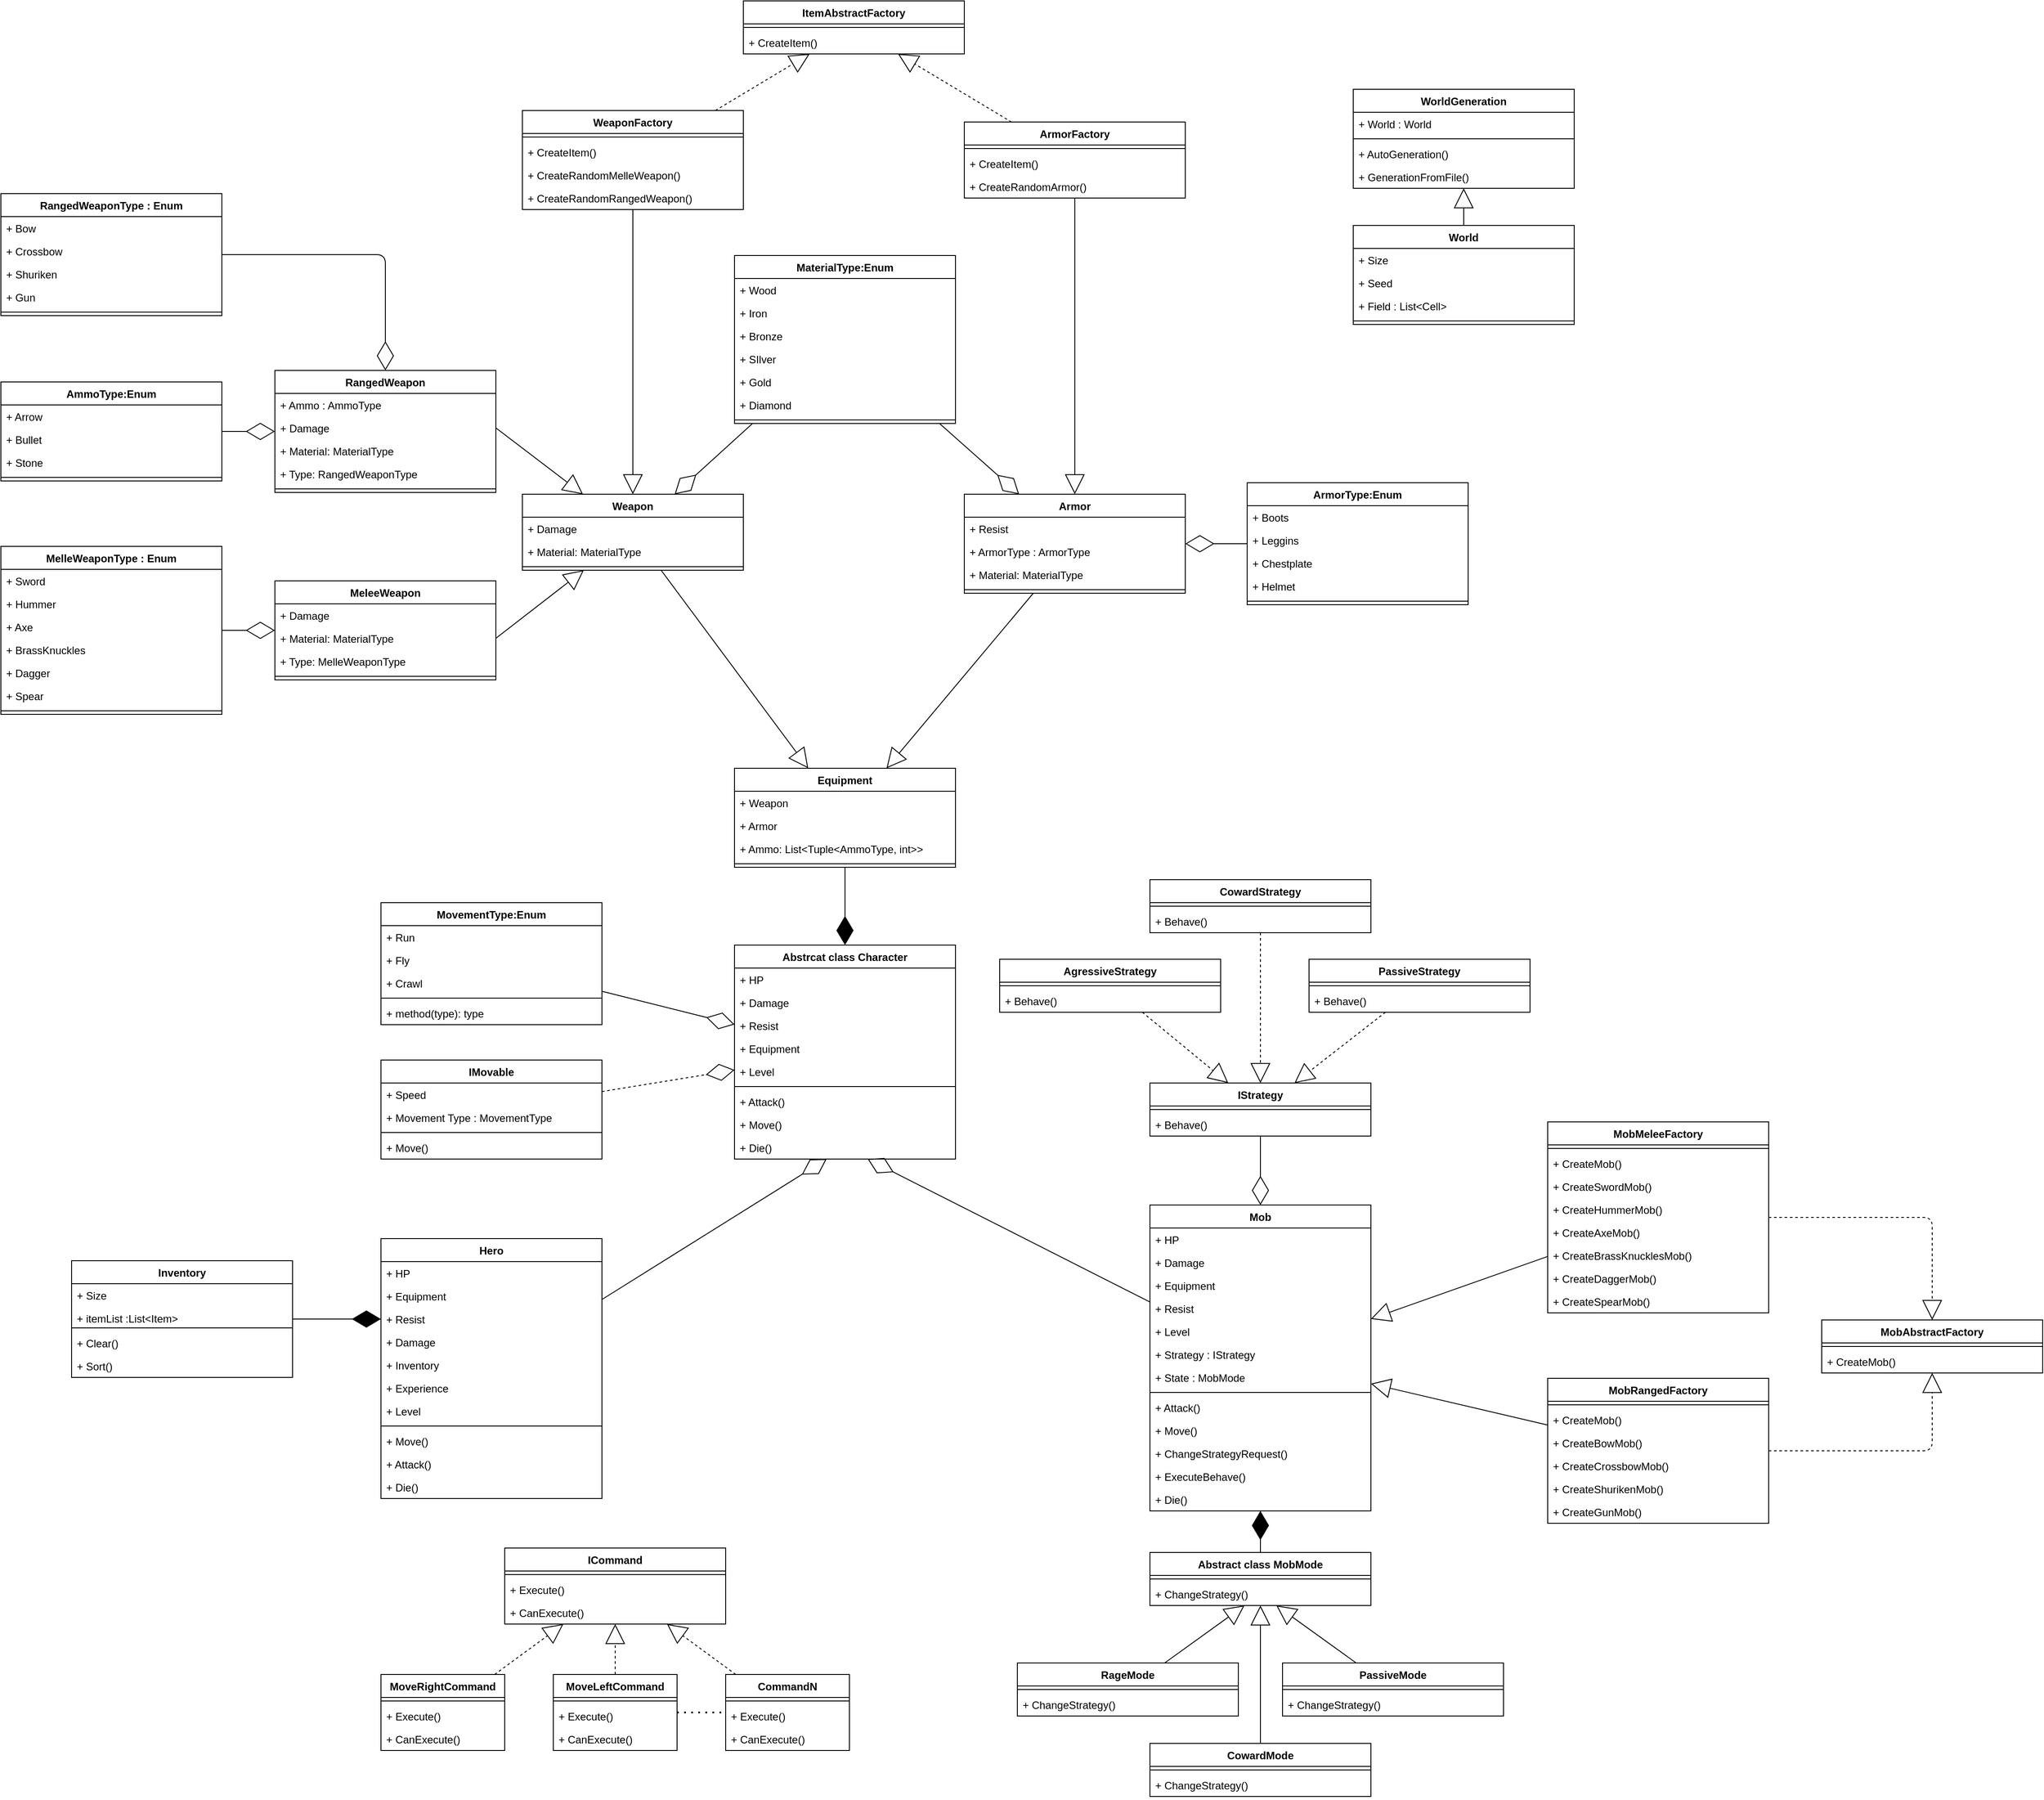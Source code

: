 <mxfile version="14.2.1" type="device"><diagram id="qR1m0KhN2hRBcT_1xMST" name="diagram"><mxGraphModel dx="5199" dy="3182" grid="1" gridSize="10" guides="1" tooltips="1" connect="1" arrows="1" fold="1" page="1" pageScale="1" pageWidth="827" pageHeight="1169" math="0" shadow="0"><root><mxCell id="0"/><mxCell id="1" parent="0"/><mxCell id="Jc7FuUMwkhMXwa-7z6u1-4" value="Abstrcat class Character&#10;" style="swimlane;fontStyle=1;align=center;verticalAlign=top;childLayout=stackLayout;horizontal=1;startSize=26;horizontalStack=0;resizeParent=1;resizeParentMax=0;resizeLast=0;collapsible=1;marginBottom=0;" parent="1" vertex="1"><mxGeometry x="-700" y="-52" width="250" height="242" as="geometry"/></mxCell><mxCell id="Jc7FuUMwkhMXwa-7z6u1-5" value="+ HP" style="text;strokeColor=none;fillColor=none;align=left;verticalAlign=top;spacingLeft=4;spacingRight=4;overflow=hidden;rotatable=0;points=[[0,0.5],[1,0.5]];portConstraint=eastwest;" parent="Jc7FuUMwkhMXwa-7z6u1-4" vertex="1"><mxGeometry y="26" width="250" height="26" as="geometry"/></mxCell><mxCell id="pfRzI-x_8q3HmQrfeV_c-72" value="+ Damage" style="text;strokeColor=none;fillColor=none;align=left;verticalAlign=top;spacingLeft=4;spacingRight=4;overflow=hidden;rotatable=0;points=[[0,0.5],[1,0.5]];portConstraint=eastwest;" parent="Jc7FuUMwkhMXwa-7z6u1-4" vertex="1"><mxGeometry y="52" width="250" height="26" as="geometry"/></mxCell><mxCell id="pfRzI-x_8q3HmQrfeV_c-73" value="+ Resist" style="text;strokeColor=none;fillColor=none;align=left;verticalAlign=top;spacingLeft=4;spacingRight=4;overflow=hidden;rotatable=0;points=[[0,0.5],[1,0.5]];portConstraint=eastwest;" parent="Jc7FuUMwkhMXwa-7z6u1-4" vertex="1"><mxGeometry y="78" width="250" height="26" as="geometry"/></mxCell><mxCell id="pfRzI-x_8q3HmQrfeV_c-75" value="+ Equipment" style="text;strokeColor=none;fillColor=none;align=left;verticalAlign=top;spacingLeft=4;spacingRight=4;overflow=hidden;rotatable=0;points=[[0,0.5],[1,0.5]];portConstraint=eastwest;" parent="Jc7FuUMwkhMXwa-7z6u1-4" vertex="1"><mxGeometry y="104" width="250" height="26" as="geometry"/></mxCell><mxCell id="pfRzI-x_8q3HmQrfeV_c-185" value="+ Level" style="text;strokeColor=none;fillColor=none;align=left;verticalAlign=top;spacingLeft=4;spacingRight=4;overflow=hidden;rotatable=0;points=[[0,0.5],[1,0.5]];portConstraint=eastwest;" parent="Jc7FuUMwkhMXwa-7z6u1-4" vertex="1"><mxGeometry y="130" width="250" height="26" as="geometry"/></mxCell><mxCell id="Jc7FuUMwkhMXwa-7z6u1-6" value="" style="line;strokeWidth=1;fillColor=none;align=left;verticalAlign=middle;spacingTop=-1;spacingLeft=3;spacingRight=3;rotatable=0;labelPosition=right;points=[];portConstraint=eastwest;" parent="Jc7FuUMwkhMXwa-7z6u1-4" vertex="1"><mxGeometry y="156" width="250" height="8" as="geometry"/></mxCell><mxCell id="Jc7FuUMwkhMXwa-7z6u1-7" value="+ Attack()" style="text;strokeColor=none;fillColor=none;align=left;verticalAlign=top;spacingLeft=4;spacingRight=4;overflow=hidden;rotatable=0;points=[[0,0.5],[1,0.5]];portConstraint=eastwest;" parent="Jc7FuUMwkhMXwa-7z6u1-4" vertex="1"><mxGeometry y="164" width="250" height="26" as="geometry"/></mxCell><mxCell id="pfRzI-x_8q3HmQrfeV_c-86" value="+ Move()" style="text;strokeColor=none;fillColor=none;align=left;verticalAlign=top;spacingLeft=4;spacingRight=4;overflow=hidden;rotatable=0;points=[[0,0.5],[1,0.5]];portConstraint=eastwest;" parent="Jc7FuUMwkhMXwa-7z6u1-4" vertex="1"><mxGeometry y="190" width="250" height="26" as="geometry"/></mxCell><mxCell id="Jgr8qvaY2TXnvyIz_Jkc-65" value="+ Die()" style="text;strokeColor=none;fillColor=none;align=left;verticalAlign=top;spacingLeft=4;spacingRight=4;overflow=hidden;rotatable=0;points=[[0,0.5],[1,0.5]];portConstraint=eastwest;" vertex="1" parent="Jc7FuUMwkhMXwa-7z6u1-4"><mxGeometry y="216" width="250" height="26" as="geometry"/></mxCell><mxCell id="zdPZ-YhA_CLibDclN-mk-1" value="World" style="swimlane;fontStyle=1;align=center;verticalAlign=top;childLayout=stackLayout;horizontal=1;startSize=26;horizontalStack=0;resizeParent=1;resizeParentMax=0;resizeLast=0;collapsible=1;marginBottom=0;" parent="1" vertex="1"><mxGeometry y="-866" width="250" height="112" as="geometry"/></mxCell><mxCell id="zdPZ-YhA_CLibDclN-mk-2" value="+ Size" style="text;strokeColor=none;fillColor=none;align=left;verticalAlign=top;spacingLeft=4;spacingRight=4;overflow=hidden;rotatable=0;points=[[0,0.5],[1,0.5]];portConstraint=eastwest;" parent="zdPZ-YhA_CLibDclN-mk-1" vertex="1"><mxGeometry y="26" width="250" height="26" as="geometry"/></mxCell><mxCell id="Jgr8qvaY2TXnvyIz_Jkc-62" value="+ Seed" style="text;strokeColor=none;fillColor=none;align=left;verticalAlign=top;spacingLeft=4;spacingRight=4;overflow=hidden;rotatable=0;points=[[0,0.5],[1,0.5]];portConstraint=eastwest;" vertex="1" parent="zdPZ-YhA_CLibDclN-mk-1"><mxGeometry y="52" width="250" height="26" as="geometry"/></mxCell><mxCell id="Jgr8qvaY2TXnvyIz_Jkc-63" value="+ Field : List&lt;Cell&gt;" style="text;strokeColor=none;fillColor=none;align=left;verticalAlign=top;spacingLeft=4;spacingRight=4;overflow=hidden;rotatable=0;points=[[0,0.5],[1,0.5]];portConstraint=eastwest;" vertex="1" parent="zdPZ-YhA_CLibDclN-mk-1"><mxGeometry y="78" width="250" height="26" as="geometry"/></mxCell><mxCell id="zdPZ-YhA_CLibDclN-mk-3" value="" style="line;strokeWidth=1;fillColor=none;align=left;verticalAlign=middle;spacingTop=-1;spacingLeft=3;spacingRight=3;rotatable=0;labelPosition=right;points=[];portConstraint=eastwest;" parent="zdPZ-YhA_CLibDclN-mk-1" vertex="1"><mxGeometry y="104" width="250" height="8" as="geometry"/></mxCell><mxCell id="pfRzI-x_8q3HmQrfeV_c-1" value="Hero" style="swimlane;fontStyle=1;align=center;verticalAlign=top;childLayout=stackLayout;horizontal=1;startSize=26;horizontalStack=0;resizeParent=1;resizeParentMax=0;resizeLast=0;collapsible=1;marginBottom=0;" parent="1" vertex="1"><mxGeometry x="-1100" y="280" width="250" height="294" as="geometry"/></mxCell><mxCell id="pfRzI-x_8q3HmQrfeV_c-78" value="+ HP" style="text;strokeColor=none;fillColor=none;align=left;verticalAlign=top;spacingLeft=4;spacingRight=4;overflow=hidden;rotatable=0;points=[[0,0.5],[1,0.5]];portConstraint=eastwest;" parent="pfRzI-x_8q3HmQrfeV_c-1" vertex="1"><mxGeometry y="26" width="250" height="26" as="geometry"/></mxCell><mxCell id="pfRzI-x_8q3HmQrfeV_c-81" value="+ Equipment" style="text;strokeColor=none;fillColor=none;align=left;verticalAlign=top;spacingLeft=4;spacingRight=4;overflow=hidden;rotatable=0;points=[[0,0.5],[1,0.5]];portConstraint=eastwest;" parent="pfRzI-x_8q3HmQrfeV_c-1" vertex="1"><mxGeometry y="52" width="250" height="26" as="geometry"/></mxCell><mxCell id="pfRzI-x_8q3HmQrfeV_c-80" value="+ Resist" style="text;strokeColor=none;fillColor=none;align=left;verticalAlign=top;spacingLeft=4;spacingRight=4;overflow=hidden;rotatable=0;points=[[0,0.5],[1,0.5]];portConstraint=eastwest;" parent="pfRzI-x_8q3HmQrfeV_c-1" vertex="1"><mxGeometry y="78" width="250" height="26" as="geometry"/></mxCell><mxCell id="pfRzI-x_8q3HmQrfeV_c-87" value="+ Damage" style="text;strokeColor=none;fillColor=none;align=left;verticalAlign=top;spacingLeft=4;spacingRight=4;overflow=hidden;rotatable=0;points=[[0,0.5],[1,0.5]];portConstraint=eastwest;" parent="pfRzI-x_8q3HmQrfeV_c-1" vertex="1"><mxGeometry y="104" width="250" height="26" as="geometry"/></mxCell><mxCell id="pfRzI-x_8q3HmQrfeV_c-184" value="+ Inventory" style="text;strokeColor=none;fillColor=none;align=left;verticalAlign=top;spacingLeft=4;spacingRight=4;overflow=hidden;rotatable=0;points=[[0,0.5],[1,0.5]];portConstraint=eastwest;" parent="pfRzI-x_8q3HmQrfeV_c-1" vertex="1"><mxGeometry y="130" width="250" height="26" as="geometry"/></mxCell><mxCell id="pfRzI-x_8q3HmQrfeV_c-79" value="+ Experience" style="text;strokeColor=none;fillColor=none;align=left;verticalAlign=top;spacingLeft=4;spacingRight=4;overflow=hidden;rotatable=0;points=[[0,0.5],[1,0.5]];portConstraint=eastwest;" parent="pfRzI-x_8q3HmQrfeV_c-1" vertex="1"><mxGeometry y="156" width="250" height="26" as="geometry"/></mxCell><mxCell id="pfRzI-x_8q3HmQrfeV_c-187" value="+ Level" style="text;strokeColor=none;fillColor=none;align=left;verticalAlign=top;spacingLeft=4;spacingRight=4;overflow=hidden;rotatable=0;points=[[0,0.5],[1,0.5]];portConstraint=eastwest;" parent="pfRzI-x_8q3HmQrfeV_c-1" vertex="1"><mxGeometry y="182" width="250" height="26" as="geometry"/></mxCell><mxCell id="pfRzI-x_8q3HmQrfeV_c-3" value="" style="line;strokeWidth=1;fillColor=none;align=left;verticalAlign=middle;spacingTop=-1;spacingLeft=3;spacingRight=3;rotatable=0;labelPosition=right;points=[];portConstraint=eastwest;" parent="pfRzI-x_8q3HmQrfeV_c-1" vertex="1"><mxGeometry y="208" width="250" height="8" as="geometry"/></mxCell><mxCell id="pfRzI-x_8q3HmQrfeV_c-77" value="+ Move()" style="text;strokeColor=none;fillColor=none;align=left;verticalAlign=top;spacingLeft=4;spacingRight=4;overflow=hidden;rotatable=0;points=[[0,0.5],[1,0.5]];portConstraint=eastwest;" parent="pfRzI-x_8q3HmQrfeV_c-1" vertex="1"><mxGeometry y="216" width="250" height="26" as="geometry"/></mxCell><mxCell id="pfRzI-x_8q3HmQrfeV_c-188" value="+ Attack()" style="text;strokeColor=none;fillColor=none;align=left;verticalAlign=top;spacingLeft=4;spacingRight=4;overflow=hidden;rotatable=0;points=[[0,0.5],[1,0.5]];portConstraint=eastwest;" parent="pfRzI-x_8q3HmQrfeV_c-1" vertex="1"><mxGeometry y="242" width="250" height="26" as="geometry"/></mxCell><mxCell id="Jgr8qvaY2TXnvyIz_Jkc-66" value="+ Die()" style="text;strokeColor=none;fillColor=none;align=left;verticalAlign=top;spacingLeft=4;spacingRight=4;overflow=hidden;rotatable=0;points=[[0,0.5],[1,0.5]];portConstraint=eastwest;" vertex="1" parent="pfRzI-x_8q3HmQrfeV_c-1"><mxGeometry y="268" width="250" height="26" as="geometry"/></mxCell><mxCell id="M8kMFOrg-FiLG3RJGGqL-82" style="edgeStyle=orthogonalEdgeStyle;rounded=0;orthogonalLoop=1;jettySize=auto;html=1;startArrow=diamondThin;startFill=0;endArrow=none;endFill=0;targetPerimeterSpacing=0;strokeWidth=1;endSize=30;startSize=30;" parent="1" source="pfRzI-x_8q3HmQrfeV_c-5" target="M8kMFOrg-FiLG3RJGGqL-1" edge="1"><mxGeometry relative="1" as="geometry"/></mxCell><mxCell id="pfRzI-x_8q3HmQrfeV_c-5" value="Mob" style="swimlane;fontStyle=1;align=center;verticalAlign=top;childLayout=stackLayout;horizontal=1;startSize=26;horizontalStack=0;resizeParent=1;resizeParentMax=0;resizeLast=0;collapsible=1;marginBottom=0;" parent="1" vertex="1"><mxGeometry x="-230" y="242" width="250" height="346" as="geometry"/></mxCell><mxCell id="pfRzI-x_8q3HmQrfeV_c-82" value="+ HP" style="text;strokeColor=none;fillColor=none;align=left;verticalAlign=top;spacingLeft=4;spacingRight=4;overflow=hidden;rotatable=0;points=[[0,0.5],[1,0.5]];portConstraint=eastwest;" parent="pfRzI-x_8q3HmQrfeV_c-5" vertex="1"><mxGeometry y="26" width="250" height="26" as="geometry"/></mxCell><mxCell id="pfRzI-x_8q3HmQrfeV_c-83" value="+ Damage" style="text;strokeColor=none;fillColor=none;align=left;verticalAlign=top;spacingLeft=4;spacingRight=4;overflow=hidden;rotatable=0;points=[[0,0.5],[1,0.5]];portConstraint=eastwest;" parent="pfRzI-x_8q3HmQrfeV_c-5" vertex="1"><mxGeometry y="52" width="250" height="26" as="geometry"/></mxCell><mxCell id="pfRzI-x_8q3HmQrfeV_c-85" value="+ Equipment" style="text;strokeColor=none;fillColor=none;align=left;verticalAlign=top;spacingLeft=4;spacingRight=4;overflow=hidden;rotatable=0;points=[[0,0.5],[1,0.5]];portConstraint=eastwest;" parent="pfRzI-x_8q3HmQrfeV_c-5" vertex="1"><mxGeometry y="78" width="250" height="26" as="geometry"/></mxCell><mxCell id="pfRzI-x_8q3HmQrfeV_c-84" value="+ Resist" style="text;strokeColor=none;fillColor=none;align=left;verticalAlign=top;spacingLeft=4;spacingRight=4;overflow=hidden;rotatable=0;points=[[0,0.5],[1,0.5]];portConstraint=eastwest;" parent="pfRzI-x_8q3HmQrfeV_c-5" vertex="1"><mxGeometry y="104" width="250" height="26" as="geometry"/></mxCell><mxCell id="pfRzI-x_8q3HmQrfeV_c-186" value="+ Level" style="text;strokeColor=none;fillColor=none;align=left;verticalAlign=top;spacingLeft=4;spacingRight=4;overflow=hidden;rotatable=0;points=[[0,0.5],[1,0.5]];portConstraint=eastwest;" parent="pfRzI-x_8q3HmQrfeV_c-5" vertex="1"><mxGeometry y="130" width="250" height="26" as="geometry"/></mxCell><mxCell id="M8kMFOrg-FiLG3RJGGqL-51" value="+ Strategy : IStrategy" style="text;strokeColor=none;fillColor=none;align=left;verticalAlign=top;spacingLeft=4;spacingRight=4;overflow=hidden;rotatable=0;points=[[0,0.5],[1,0.5]];portConstraint=eastwest;" parent="pfRzI-x_8q3HmQrfeV_c-5" vertex="1"><mxGeometry y="156" width="250" height="26" as="geometry"/></mxCell><mxCell id="M8kMFOrg-FiLG3RJGGqL-84" value="+ State : MobMode" style="text;strokeColor=none;fillColor=none;align=left;verticalAlign=top;spacingLeft=4;spacingRight=4;overflow=hidden;rotatable=0;points=[[0,0.5],[1,0.5]];portConstraint=eastwest;" parent="pfRzI-x_8q3HmQrfeV_c-5" vertex="1"><mxGeometry y="182" width="250" height="26" as="geometry"/></mxCell><mxCell id="pfRzI-x_8q3HmQrfeV_c-7" value="" style="line;strokeWidth=1;fillColor=none;align=left;verticalAlign=middle;spacingTop=-1;spacingLeft=3;spacingRight=3;rotatable=0;labelPosition=right;points=[];portConstraint=eastwest;" parent="pfRzI-x_8q3HmQrfeV_c-5" vertex="1"><mxGeometry y="208" width="250" height="8" as="geometry"/></mxCell><mxCell id="pfRzI-x_8q3HmQrfeV_c-189" value="+ Attack()" style="text;strokeColor=none;fillColor=none;align=left;verticalAlign=top;spacingLeft=4;spacingRight=4;overflow=hidden;rotatable=0;points=[[0,0.5],[1,0.5]];portConstraint=eastwest;" parent="pfRzI-x_8q3HmQrfeV_c-5" vertex="1"><mxGeometry y="216" width="250" height="26" as="geometry"/></mxCell><mxCell id="pfRzI-x_8q3HmQrfeV_c-91" value="+ Move()" style="text;strokeColor=none;fillColor=none;align=left;verticalAlign=top;spacingLeft=4;spacingRight=4;overflow=hidden;rotatable=0;points=[[0,0.5],[1,0.5]];portConstraint=eastwest;" parent="pfRzI-x_8q3HmQrfeV_c-5" vertex="1"><mxGeometry y="242" width="250" height="26" as="geometry"/></mxCell><mxCell id="M8kMFOrg-FiLG3RJGGqL-83" value="+ ChangeStrategyRequest()" style="text;strokeColor=none;fillColor=none;align=left;verticalAlign=top;spacingLeft=4;spacingRight=4;overflow=hidden;rotatable=0;points=[[0,0.5],[1,0.5]];portConstraint=eastwest;" parent="pfRzI-x_8q3HmQrfeV_c-5" vertex="1"><mxGeometry y="268" width="250" height="26" as="geometry"/></mxCell><mxCell id="M8kMFOrg-FiLG3RJGGqL-50" value="+ ExecuteBehave()" style="text;strokeColor=none;fillColor=none;align=left;verticalAlign=top;spacingLeft=4;spacingRight=4;overflow=hidden;rotatable=0;points=[[0,0.5],[1,0.5]];portConstraint=eastwest;" parent="pfRzI-x_8q3HmQrfeV_c-5" vertex="1"><mxGeometry y="294" width="250" height="26" as="geometry"/></mxCell><mxCell id="Jgr8qvaY2TXnvyIz_Jkc-67" value="+ Die()" style="text;strokeColor=none;fillColor=none;align=left;verticalAlign=top;spacingLeft=4;spacingRight=4;overflow=hidden;rotatable=0;points=[[0,0.5],[1,0.5]];portConstraint=eastwest;" vertex="1" parent="pfRzI-x_8q3HmQrfeV_c-5"><mxGeometry y="320" width="250" height="26" as="geometry"/></mxCell><mxCell id="pfRzI-x_8q3HmQrfeV_c-23" style="edgeStyle=orthogonalEdgeStyle;rounded=0;orthogonalLoop=1;jettySize=auto;html=1;entryX=0;entryY=0.5;entryDx=0;entryDy=0;endArrow=diamondThin;endFill=1;endSize=30;" parent="1" source="pfRzI-x_8q3HmQrfeV_c-19" target="pfRzI-x_8q3HmQrfeV_c-80" edge="1"><mxGeometry relative="1" as="geometry"><mxPoint x="-1280" y="168" as="targetPoint"/></mxGeometry></mxCell><mxCell id="pfRzI-x_8q3HmQrfeV_c-19" value="Inventory&#10;" style="swimlane;fontStyle=1;align=center;verticalAlign=top;childLayout=stackLayout;horizontal=1;startSize=26;horizontalStack=0;resizeParent=1;resizeParentMax=0;resizeLast=0;collapsible=1;marginBottom=0;" parent="1" vertex="1"><mxGeometry x="-1450" y="305" width="250" height="132" as="geometry"/></mxCell><mxCell id="pfRzI-x_8q3HmQrfeV_c-20" value="+ Size" style="text;strokeColor=none;fillColor=none;align=left;verticalAlign=top;spacingLeft=4;spacingRight=4;overflow=hidden;rotatable=0;points=[[0,0.5],[1,0.5]];portConstraint=eastwest;" parent="pfRzI-x_8q3HmQrfeV_c-19" vertex="1"><mxGeometry y="26" width="250" height="26" as="geometry"/></mxCell><mxCell id="pfRzI-x_8q3HmQrfeV_c-88" value="+ itemList :List&lt;Item&gt; " style="text;strokeColor=none;fillColor=none;align=left;verticalAlign=top;spacingLeft=4;spacingRight=4;overflow=hidden;rotatable=0;points=[[0,0.5],[1,0.5]];portConstraint=eastwest;" parent="pfRzI-x_8q3HmQrfeV_c-19" vertex="1"><mxGeometry y="52" width="250" height="20" as="geometry"/></mxCell><mxCell id="pfRzI-x_8q3HmQrfeV_c-21" value="" style="line;strokeWidth=1;fillColor=none;align=left;verticalAlign=middle;spacingTop=-1;spacingLeft=3;spacingRight=3;rotatable=0;labelPosition=right;points=[];portConstraint=eastwest;" parent="pfRzI-x_8q3HmQrfeV_c-19" vertex="1"><mxGeometry y="72" width="250" height="8" as="geometry"/></mxCell><mxCell id="pfRzI-x_8q3HmQrfeV_c-89" value="+ Clear()" style="text;strokeColor=none;fillColor=none;align=left;verticalAlign=top;spacingLeft=4;spacingRight=4;overflow=hidden;rotatable=0;points=[[0,0.5],[1,0.5]];portConstraint=eastwest;" parent="pfRzI-x_8q3HmQrfeV_c-19" vertex="1"><mxGeometry y="80" width="250" height="26" as="geometry"/></mxCell><mxCell id="pfRzI-x_8q3HmQrfeV_c-61" value="+ Sort()" style="text;strokeColor=none;fillColor=none;align=left;verticalAlign=top;spacingLeft=4;spacingRight=4;overflow=hidden;rotatable=0;points=[[0,0.5],[1,0.5]];portConstraint=eastwest;" parent="pfRzI-x_8q3HmQrfeV_c-19" vertex="1"><mxGeometry y="106" width="250" height="26" as="geometry"/></mxCell><mxCell id="pfRzI-x_8q3HmQrfeV_c-28" value="Weapon" style="swimlane;fontStyle=1;align=center;verticalAlign=top;childLayout=stackLayout;horizontal=1;startSize=26;horizontalStack=0;resizeParent=1;resizeParentMax=0;resizeLast=0;collapsible=1;marginBottom=0;" parent="1" vertex="1"><mxGeometry x="-940" y="-562" width="250" height="86" as="geometry"/></mxCell><mxCell id="pfRzI-x_8q3HmQrfeV_c-29" value="+ Damage" style="text;strokeColor=none;fillColor=none;align=left;verticalAlign=top;spacingLeft=4;spacingRight=4;overflow=hidden;rotatable=0;points=[[0,0.5],[1,0.5]];portConstraint=eastwest;" parent="pfRzI-x_8q3HmQrfeV_c-28" vertex="1"><mxGeometry y="26" width="250" height="26" as="geometry"/></mxCell><mxCell id="pfRzI-x_8q3HmQrfeV_c-146" value="+ Material: MaterialType" style="text;strokeColor=none;fillColor=none;align=left;verticalAlign=top;spacingLeft=4;spacingRight=4;overflow=hidden;rotatable=0;points=[[0,0.5],[1,0.5]];portConstraint=eastwest;" parent="pfRzI-x_8q3HmQrfeV_c-28" vertex="1"><mxGeometry y="52" width="250" height="26" as="geometry"/></mxCell><mxCell id="pfRzI-x_8q3HmQrfeV_c-30" value="" style="line;strokeWidth=1;fillColor=none;align=left;verticalAlign=middle;spacingTop=-1;spacingLeft=3;spacingRight=3;rotatable=0;labelPosition=right;points=[];portConstraint=eastwest;" parent="pfRzI-x_8q3HmQrfeV_c-28" vertex="1"><mxGeometry y="78" width="250" height="8" as="geometry"/></mxCell><mxCell id="pfRzI-x_8q3HmQrfeV_c-33" value="WorldGeneration&#10;" style="swimlane;fontStyle=1;align=center;verticalAlign=top;childLayout=stackLayout;horizontal=1;startSize=26;horizontalStack=0;resizeParent=1;resizeParentMax=0;resizeLast=0;collapsible=1;marginBottom=0;" parent="1" vertex="1"><mxGeometry y="-1020" width="250" height="112" as="geometry"/></mxCell><mxCell id="pfRzI-x_8q3HmQrfeV_c-34" value="+ World : World" style="text;strokeColor=none;fillColor=none;align=left;verticalAlign=top;spacingLeft=4;spacingRight=4;overflow=hidden;rotatable=0;points=[[0,0.5],[1,0.5]];portConstraint=eastwest;" parent="pfRzI-x_8q3HmQrfeV_c-33" vertex="1"><mxGeometry y="26" width="250" height="26" as="geometry"/></mxCell><mxCell id="pfRzI-x_8q3HmQrfeV_c-35" value="" style="line;strokeWidth=1;fillColor=none;align=left;verticalAlign=middle;spacingTop=-1;spacingLeft=3;spacingRight=3;rotatable=0;labelPosition=right;points=[];portConstraint=eastwest;" parent="pfRzI-x_8q3HmQrfeV_c-33" vertex="1"><mxGeometry y="52" width="250" height="8" as="geometry"/></mxCell><mxCell id="Jgr8qvaY2TXnvyIz_Jkc-60" value="+ AutoGeneration()" style="text;strokeColor=none;fillColor=none;align=left;verticalAlign=top;spacingLeft=4;spacingRight=4;overflow=hidden;rotatable=0;points=[[0,0.5],[1,0.5]];portConstraint=eastwest;" vertex="1" parent="pfRzI-x_8q3HmQrfeV_c-33"><mxGeometry y="60" width="250" height="26" as="geometry"/></mxCell><mxCell id="Jgr8qvaY2TXnvyIz_Jkc-61" value="+ GenerationFromFile()" style="text;strokeColor=none;fillColor=none;align=left;verticalAlign=top;spacingLeft=4;spacingRight=4;overflow=hidden;rotatable=0;points=[[0,0.5],[1,0.5]];portConstraint=eastwest;" vertex="1" parent="pfRzI-x_8q3HmQrfeV_c-33"><mxGeometry y="86" width="250" height="26" as="geometry"/></mxCell><mxCell id="pfRzI-x_8q3HmQrfeV_c-51" value="Equipment&#10;" style="swimlane;fontStyle=1;align=center;verticalAlign=top;childLayout=stackLayout;horizontal=1;startSize=26;horizontalStack=0;resizeParent=1;resizeParentMax=0;resizeLast=0;collapsible=1;marginBottom=0;" parent="1" vertex="1"><mxGeometry x="-700" y="-252" width="250" height="112" as="geometry"/></mxCell><mxCell id="pfRzI-x_8q3HmQrfeV_c-52" value="+ Weapon" style="text;strokeColor=none;fillColor=none;align=left;verticalAlign=top;spacingLeft=4;spacingRight=4;overflow=hidden;rotatable=0;points=[[0,0.5],[1,0.5]];portConstraint=eastwest;" parent="pfRzI-x_8q3HmQrfeV_c-51" vertex="1"><mxGeometry y="26" width="250" height="26" as="geometry"/></mxCell><mxCell id="pfRzI-x_8q3HmQrfeV_c-90" value="+ Armor" style="text;strokeColor=none;fillColor=none;align=left;verticalAlign=top;spacingLeft=4;spacingRight=4;overflow=hidden;rotatable=0;points=[[0,0.5],[1,0.5]];portConstraint=eastwest;" parent="pfRzI-x_8q3HmQrfeV_c-51" vertex="1"><mxGeometry y="52" width="250" height="26" as="geometry"/></mxCell><mxCell id="pfRzI-x_8q3HmQrfeV_c-116" value="+ Ammo: List&lt;Tuple&lt;AmmoType, int&gt;&gt;" style="text;strokeColor=none;fillColor=none;align=left;verticalAlign=top;spacingLeft=4;spacingRight=4;overflow=hidden;rotatable=0;points=[[0,0.5],[1,0.5]];portConstraint=eastwest;" parent="pfRzI-x_8q3HmQrfeV_c-51" vertex="1"><mxGeometry y="78" width="250" height="26" as="geometry"/></mxCell><mxCell id="pfRzI-x_8q3HmQrfeV_c-53" value="" style="line;strokeWidth=1;fillColor=none;align=left;verticalAlign=middle;spacingTop=-1;spacingLeft=3;spacingRight=3;rotatable=0;labelPosition=right;points=[];portConstraint=eastwest;" parent="pfRzI-x_8q3HmQrfeV_c-51" vertex="1"><mxGeometry y="104" width="250" height="8" as="geometry"/></mxCell><mxCell id="pfRzI-x_8q3HmQrfeV_c-58" value="IMovable" style="swimlane;fontStyle=1;align=center;verticalAlign=top;childLayout=stackLayout;horizontal=1;startSize=26;horizontalStack=0;resizeParent=1;resizeParentMax=0;resizeLast=0;collapsible=1;marginBottom=0;" parent="1" vertex="1"><mxGeometry x="-1100" y="78" width="250" height="112" as="geometry"/></mxCell><mxCell id="pfRzI-x_8q3HmQrfeV_c-62" value="+ Speed" style="text;strokeColor=none;fillColor=none;align=left;verticalAlign=top;spacingLeft=4;spacingRight=4;overflow=hidden;rotatable=0;points=[[0,0.5],[1,0.5]];portConstraint=eastwest;" parent="pfRzI-x_8q3HmQrfeV_c-58" vertex="1"><mxGeometry y="26" width="250" height="26" as="geometry"/></mxCell><mxCell id="pfRzI-x_8q3HmQrfeV_c-59" value="+ Movement Type : MovementType" style="text;strokeColor=none;fillColor=none;align=left;verticalAlign=top;spacingLeft=4;spacingRight=4;overflow=hidden;rotatable=0;points=[[0,0.5],[1,0.5]];portConstraint=eastwest;" parent="pfRzI-x_8q3HmQrfeV_c-58" vertex="1"><mxGeometry y="52" width="250" height="26" as="geometry"/></mxCell><mxCell id="pfRzI-x_8q3HmQrfeV_c-60" value="" style="line;strokeWidth=1;fillColor=none;align=left;verticalAlign=middle;spacingTop=-1;spacingLeft=3;spacingRight=3;rotatable=0;labelPosition=right;points=[];portConstraint=eastwest;" parent="pfRzI-x_8q3HmQrfeV_c-58" vertex="1"><mxGeometry y="78" width="250" height="8" as="geometry"/></mxCell><mxCell id="pfRzI-x_8q3HmQrfeV_c-76" value="+ Move()" style="text;strokeColor=none;fillColor=none;align=left;verticalAlign=top;spacingLeft=4;spacingRight=4;overflow=hidden;rotatable=0;points=[[0,0.5],[1,0.5]];portConstraint=eastwest;" parent="pfRzI-x_8q3HmQrfeV_c-58" vertex="1"><mxGeometry y="86" width="250" height="26" as="geometry"/></mxCell><mxCell id="pfRzI-x_8q3HmQrfeV_c-63" value="MovementType:Enum" style="swimlane;fontStyle=1;align=center;verticalAlign=top;childLayout=stackLayout;horizontal=1;startSize=26;horizontalStack=0;resizeParent=1;resizeParentMax=0;resizeLast=0;collapsible=1;marginBottom=0;" parent="1" vertex="1"><mxGeometry x="-1100" y="-100" width="250" height="138" as="geometry"/></mxCell><mxCell id="pfRzI-x_8q3HmQrfeV_c-64" value="+ Run" style="text;strokeColor=none;fillColor=none;align=left;verticalAlign=top;spacingLeft=4;spacingRight=4;overflow=hidden;rotatable=0;points=[[0,0.5],[1,0.5]];portConstraint=eastwest;" parent="pfRzI-x_8q3HmQrfeV_c-63" vertex="1"><mxGeometry y="26" width="250" height="26" as="geometry"/></mxCell><mxCell id="pfRzI-x_8q3HmQrfeV_c-65" value="+ Fly" style="text;strokeColor=none;fillColor=none;align=left;verticalAlign=top;spacingLeft=4;spacingRight=4;overflow=hidden;rotatable=0;points=[[0,0.5],[1,0.5]];portConstraint=eastwest;" parent="pfRzI-x_8q3HmQrfeV_c-63" vertex="1"><mxGeometry y="52" width="250" height="26" as="geometry"/></mxCell><mxCell id="pfRzI-x_8q3HmQrfeV_c-68" value="+ Crawl&#10;" style="text;strokeColor=none;fillColor=none;align=left;verticalAlign=top;spacingLeft=4;spacingRight=4;overflow=hidden;rotatable=0;points=[[0,0.5],[1,0.5]];portConstraint=eastwest;" parent="pfRzI-x_8q3HmQrfeV_c-63" vertex="1"><mxGeometry y="78" width="250" height="26" as="geometry"/></mxCell><mxCell id="pfRzI-x_8q3HmQrfeV_c-66" value="" style="line;strokeWidth=1;fillColor=none;align=left;verticalAlign=middle;spacingTop=-1;spacingLeft=3;spacingRight=3;rotatable=0;labelPosition=right;points=[];portConstraint=eastwest;" parent="pfRzI-x_8q3HmQrfeV_c-63" vertex="1"><mxGeometry y="104" width="250" height="8" as="geometry"/></mxCell><mxCell id="pfRzI-x_8q3HmQrfeV_c-67" value="+ method(type): type" style="text;strokeColor=none;fillColor=none;align=left;verticalAlign=top;spacingLeft=4;spacingRight=4;overflow=hidden;rotatable=0;points=[[0,0.5],[1,0.5]];portConstraint=eastwest;" parent="pfRzI-x_8q3HmQrfeV_c-63" vertex="1"><mxGeometry y="112" width="250" height="26" as="geometry"/></mxCell><mxCell id="pfRzI-x_8q3HmQrfeV_c-93" value="RangedWeapon" style="swimlane;fontStyle=1;align=center;verticalAlign=top;childLayout=stackLayout;horizontal=1;startSize=26;horizontalStack=0;resizeParent=1;resizeParentMax=0;resizeLast=0;collapsible=1;marginBottom=0;" parent="1" vertex="1"><mxGeometry x="-1220" y="-702" width="250" height="138" as="geometry"/></mxCell><mxCell id="pfRzI-x_8q3HmQrfeV_c-96" value="+ Ammo : AmmoType" style="text;strokeColor=none;fillColor=none;align=left;verticalAlign=top;spacingLeft=4;spacingRight=4;overflow=hidden;rotatable=0;points=[[0,0.5],[1,0.5]];portConstraint=eastwest;" parent="pfRzI-x_8q3HmQrfeV_c-93" vertex="1"><mxGeometry y="26" width="250" height="26" as="geometry"/></mxCell><mxCell id="pfRzI-x_8q3HmQrfeV_c-94" value="+ Damage" style="text;strokeColor=none;fillColor=none;align=left;verticalAlign=top;spacingLeft=4;spacingRight=4;overflow=hidden;rotatable=0;points=[[0,0.5],[1,0.5]];portConstraint=eastwest;" parent="pfRzI-x_8q3HmQrfeV_c-93" vertex="1"><mxGeometry y="52" width="250" height="26" as="geometry"/></mxCell><mxCell id="pfRzI-x_8q3HmQrfeV_c-158" value="+ Material: MaterialType" style="text;strokeColor=none;fillColor=none;align=left;verticalAlign=top;spacingLeft=4;spacingRight=4;overflow=hidden;rotatable=0;points=[[0,0.5],[1,0.5]];portConstraint=eastwest;" parent="pfRzI-x_8q3HmQrfeV_c-93" vertex="1"><mxGeometry y="78" width="250" height="26" as="geometry"/></mxCell><mxCell id="pfRzI-x_8q3HmQrfeV_c-175" value="+ Type: RangedWeaponType" style="text;strokeColor=none;fillColor=none;align=left;verticalAlign=top;spacingLeft=4;spacingRight=4;overflow=hidden;rotatable=0;points=[[0,0.5],[1,0.5]];portConstraint=eastwest;" parent="pfRzI-x_8q3HmQrfeV_c-93" vertex="1"><mxGeometry y="104" width="250" height="26" as="geometry"/></mxCell><mxCell id="pfRzI-x_8q3HmQrfeV_c-95" value="" style="line;strokeWidth=1;fillColor=none;align=left;verticalAlign=middle;spacingTop=-1;spacingLeft=3;spacingRight=3;rotatable=0;labelPosition=right;points=[];portConstraint=eastwest;" parent="pfRzI-x_8q3HmQrfeV_c-93" vertex="1"><mxGeometry y="130" width="250" height="8" as="geometry"/></mxCell><mxCell id="pfRzI-x_8q3HmQrfeV_c-97" value="MeleeWeapon" style="swimlane;fontStyle=1;align=center;verticalAlign=top;childLayout=stackLayout;horizontal=1;startSize=26;horizontalStack=0;resizeParent=1;resizeParentMax=0;resizeLast=0;collapsible=1;marginBottom=0;" parent="1" vertex="1"><mxGeometry x="-1220" y="-464" width="250" height="112" as="geometry"/></mxCell><mxCell id="pfRzI-x_8q3HmQrfeV_c-98" value="+ Damage" style="text;strokeColor=none;fillColor=none;align=left;verticalAlign=top;spacingLeft=4;spacingRight=4;overflow=hidden;rotatable=0;points=[[0,0.5],[1,0.5]];portConstraint=eastwest;" parent="pfRzI-x_8q3HmQrfeV_c-97" vertex="1"><mxGeometry y="26" width="250" height="26" as="geometry"/></mxCell><mxCell id="pfRzI-x_8q3HmQrfeV_c-157" value="+ Material: MaterialType" style="text;strokeColor=none;fillColor=none;align=left;verticalAlign=top;spacingLeft=4;spacingRight=4;overflow=hidden;rotatable=0;points=[[0,0.5],[1,0.5]];portConstraint=eastwest;" parent="pfRzI-x_8q3HmQrfeV_c-97" vertex="1"><mxGeometry y="52" width="250" height="26" as="geometry"/></mxCell><mxCell id="pfRzI-x_8q3HmQrfeV_c-159" value="+ Type: MelleWeaponType" style="text;strokeColor=none;fillColor=none;align=left;verticalAlign=top;spacingLeft=4;spacingRight=4;overflow=hidden;rotatable=0;points=[[0,0.5],[1,0.5]];portConstraint=eastwest;" parent="pfRzI-x_8q3HmQrfeV_c-97" vertex="1"><mxGeometry y="78" width="250" height="26" as="geometry"/></mxCell><mxCell id="pfRzI-x_8q3HmQrfeV_c-99" value="" style="line;strokeWidth=1;fillColor=none;align=left;verticalAlign=middle;spacingTop=-1;spacingLeft=3;spacingRight=3;rotatable=0;labelPosition=right;points=[];portConstraint=eastwest;" parent="pfRzI-x_8q3HmQrfeV_c-97" vertex="1"><mxGeometry y="104" width="250" height="8" as="geometry"/></mxCell><mxCell id="pfRzI-x_8q3HmQrfeV_c-104" value="AmmoType:Enum" style="swimlane;fontStyle=1;align=center;verticalAlign=top;childLayout=stackLayout;horizontal=1;startSize=26;horizontalStack=0;resizeParent=1;resizeParentMax=0;resizeLast=0;collapsible=1;marginBottom=0;" parent="1" vertex="1"><mxGeometry x="-1530" y="-689" width="250" height="112" as="geometry"/></mxCell><mxCell id="pfRzI-x_8q3HmQrfeV_c-105" value="+ Arrow" style="text;strokeColor=none;fillColor=none;align=left;verticalAlign=top;spacingLeft=4;spacingRight=4;overflow=hidden;rotatable=0;points=[[0,0.5],[1,0.5]];portConstraint=eastwest;" parent="pfRzI-x_8q3HmQrfeV_c-104" vertex="1"><mxGeometry y="26" width="250" height="26" as="geometry"/></mxCell><mxCell id="pfRzI-x_8q3HmQrfeV_c-110" value="+ Bullet" style="text;strokeColor=none;fillColor=none;align=left;verticalAlign=top;spacingLeft=4;spacingRight=4;overflow=hidden;rotatable=0;points=[[0,0.5],[1,0.5]];portConstraint=eastwest;" parent="pfRzI-x_8q3HmQrfeV_c-104" vertex="1"><mxGeometry y="52" width="250" height="26" as="geometry"/></mxCell><mxCell id="pfRzI-x_8q3HmQrfeV_c-107" value="+ Stone" style="text;strokeColor=none;fillColor=none;align=left;verticalAlign=top;spacingLeft=4;spacingRight=4;overflow=hidden;rotatable=0;points=[[0,0.5],[1,0.5]];portConstraint=eastwest;" parent="pfRzI-x_8q3HmQrfeV_c-104" vertex="1"><mxGeometry y="78" width="250" height="26" as="geometry"/></mxCell><mxCell id="pfRzI-x_8q3HmQrfeV_c-108" value="" style="line;strokeWidth=1;fillColor=none;align=left;verticalAlign=middle;spacingTop=-1;spacingLeft=3;spacingRight=3;rotatable=0;labelPosition=right;points=[];portConstraint=eastwest;" parent="pfRzI-x_8q3HmQrfeV_c-104" vertex="1"><mxGeometry y="104" width="250" height="8" as="geometry"/></mxCell><mxCell id="pfRzI-x_8q3HmQrfeV_c-120" value="Armor" style="swimlane;fontStyle=1;align=center;verticalAlign=top;childLayout=stackLayout;horizontal=1;startSize=26;horizontalStack=0;resizeParent=1;resizeParentMax=0;resizeLast=0;collapsible=1;marginBottom=0;" parent="1" vertex="1"><mxGeometry x="-440" y="-562" width="250" height="112" as="geometry"/></mxCell><mxCell id="pfRzI-x_8q3HmQrfeV_c-121" value="+ Resist" style="text;strokeColor=none;fillColor=none;align=left;verticalAlign=top;spacingLeft=4;spacingRight=4;overflow=hidden;rotatable=0;points=[[0,0.5],[1,0.5]];portConstraint=eastwest;" parent="pfRzI-x_8q3HmQrfeV_c-120" vertex="1"><mxGeometry y="26" width="250" height="26" as="geometry"/></mxCell><mxCell id="pfRzI-x_8q3HmQrfeV_c-122" value="+ ArmorType : ArmorType" style="text;strokeColor=none;fillColor=none;align=left;verticalAlign=top;spacingLeft=4;spacingRight=4;overflow=hidden;rotatable=0;points=[[0,0.5],[1,0.5]];portConstraint=eastwest;" parent="pfRzI-x_8q3HmQrfeV_c-120" vertex="1"><mxGeometry y="52" width="250" height="26" as="geometry"/></mxCell><mxCell id="pfRzI-x_8q3HmQrfeV_c-133" value="+ Material: MaterialType" style="text;strokeColor=none;fillColor=none;align=left;verticalAlign=top;spacingLeft=4;spacingRight=4;overflow=hidden;rotatable=0;points=[[0,0.5],[1,0.5]];portConstraint=eastwest;" parent="pfRzI-x_8q3HmQrfeV_c-120" vertex="1"><mxGeometry y="78" width="250" height="26" as="geometry"/></mxCell><mxCell id="pfRzI-x_8q3HmQrfeV_c-125" value="" style="line;strokeWidth=1;fillColor=none;align=left;verticalAlign=middle;spacingTop=-1;spacingLeft=3;spacingRight=3;rotatable=0;labelPosition=right;points=[];portConstraint=eastwest;" parent="pfRzI-x_8q3HmQrfeV_c-120" vertex="1"><mxGeometry y="104" width="250" height="8" as="geometry"/></mxCell><mxCell id="pfRzI-x_8q3HmQrfeV_c-126" value="ArmorType:Enum" style="swimlane;fontStyle=1;align=center;verticalAlign=top;childLayout=stackLayout;horizontal=1;startSize=26;horizontalStack=0;resizeParent=1;resizeParentMax=0;resizeLast=0;collapsible=1;marginBottom=0;" parent="1" vertex="1"><mxGeometry x="-120" y="-575" width="250" height="138" as="geometry"/></mxCell><mxCell id="pfRzI-x_8q3HmQrfeV_c-127" value="+ Boots" style="text;strokeColor=none;fillColor=none;align=left;verticalAlign=top;spacingLeft=4;spacingRight=4;overflow=hidden;rotatable=0;points=[[0,0.5],[1,0.5]];portConstraint=eastwest;" parent="pfRzI-x_8q3HmQrfeV_c-126" vertex="1"><mxGeometry y="26" width="250" height="26" as="geometry"/></mxCell><mxCell id="pfRzI-x_8q3HmQrfeV_c-128" value="+ Leggins" style="text;strokeColor=none;fillColor=none;align=left;verticalAlign=top;spacingLeft=4;spacingRight=4;overflow=hidden;rotatable=0;points=[[0,0.5],[1,0.5]];portConstraint=eastwest;" parent="pfRzI-x_8q3HmQrfeV_c-126" vertex="1"><mxGeometry y="52" width="250" height="26" as="geometry"/></mxCell><mxCell id="pfRzI-x_8q3HmQrfeV_c-129" value="+ Chestplate" style="text;strokeColor=none;fillColor=none;align=left;verticalAlign=top;spacingLeft=4;spacingRight=4;overflow=hidden;rotatable=0;points=[[0,0.5],[1,0.5]];portConstraint=eastwest;" parent="pfRzI-x_8q3HmQrfeV_c-126" vertex="1"><mxGeometry y="78" width="250" height="26" as="geometry"/></mxCell><mxCell id="pfRzI-x_8q3HmQrfeV_c-147" value="+ Helmet" style="text;strokeColor=none;fillColor=none;align=left;verticalAlign=top;spacingLeft=4;spacingRight=4;overflow=hidden;rotatable=0;points=[[0,0.5],[1,0.5]];portConstraint=eastwest;" parent="pfRzI-x_8q3HmQrfeV_c-126" vertex="1"><mxGeometry y="104" width="250" height="26" as="geometry"/></mxCell><mxCell id="pfRzI-x_8q3HmQrfeV_c-130" value="" style="line;strokeWidth=1;fillColor=none;align=left;verticalAlign=middle;spacingTop=-1;spacingLeft=3;spacingRight=3;rotatable=0;labelPosition=right;points=[];portConstraint=eastwest;" parent="pfRzI-x_8q3HmQrfeV_c-126" vertex="1"><mxGeometry y="130" width="250" height="8" as="geometry"/></mxCell><mxCell id="pfRzI-x_8q3HmQrfeV_c-135" value="MaterialType:Enum" style="swimlane;fontStyle=1;align=center;verticalAlign=top;childLayout=stackLayout;horizontal=1;startSize=26;horizontalStack=0;resizeParent=1;resizeParentMax=0;resizeLast=0;collapsible=1;marginBottom=0;" parent="1" vertex="1"><mxGeometry x="-700" y="-832" width="250" height="190" as="geometry"/></mxCell><mxCell id="pfRzI-x_8q3HmQrfeV_c-136" value="+ Wood" style="text;strokeColor=none;fillColor=none;align=left;verticalAlign=top;spacingLeft=4;spacingRight=4;overflow=hidden;rotatable=0;points=[[0,0.5],[1,0.5]];portConstraint=eastwest;" parent="pfRzI-x_8q3HmQrfeV_c-135" vertex="1"><mxGeometry y="26" width="250" height="26" as="geometry"/></mxCell><mxCell id="pfRzI-x_8q3HmQrfeV_c-137" value="+ Iron" style="text;strokeColor=none;fillColor=none;align=left;verticalAlign=top;spacingLeft=4;spacingRight=4;overflow=hidden;rotatable=0;points=[[0,0.5],[1,0.5]];portConstraint=eastwest;" parent="pfRzI-x_8q3HmQrfeV_c-135" vertex="1"><mxGeometry y="52" width="250" height="26" as="geometry"/></mxCell><mxCell id="pfRzI-x_8q3HmQrfeV_c-141" value="+ Bronze" style="text;strokeColor=none;fillColor=none;align=left;verticalAlign=top;spacingLeft=4;spacingRight=4;overflow=hidden;rotatable=0;points=[[0,0.5],[1,0.5]];portConstraint=eastwest;" parent="pfRzI-x_8q3HmQrfeV_c-135" vertex="1"><mxGeometry y="78" width="250" height="26" as="geometry"/></mxCell><mxCell id="pfRzI-x_8q3HmQrfeV_c-143" value="+ SIlver" style="text;strokeColor=none;fillColor=none;align=left;verticalAlign=top;spacingLeft=4;spacingRight=4;overflow=hidden;rotatable=0;points=[[0,0.5],[1,0.5]];portConstraint=eastwest;" parent="pfRzI-x_8q3HmQrfeV_c-135" vertex="1"><mxGeometry y="104" width="250" height="26" as="geometry"/></mxCell><mxCell id="pfRzI-x_8q3HmQrfeV_c-142" value="+ Gold" style="text;strokeColor=none;fillColor=none;align=left;verticalAlign=top;spacingLeft=4;spacingRight=4;overflow=hidden;rotatable=0;points=[[0,0.5],[1,0.5]];portConstraint=eastwest;" parent="pfRzI-x_8q3HmQrfeV_c-135" vertex="1"><mxGeometry y="130" width="250" height="26" as="geometry"/></mxCell><mxCell id="pfRzI-x_8q3HmQrfeV_c-138" value="+ Diamond" style="text;strokeColor=none;fillColor=none;align=left;verticalAlign=top;spacingLeft=4;spacingRight=4;overflow=hidden;rotatable=0;points=[[0,0.5],[1,0.5]];portConstraint=eastwest;" parent="pfRzI-x_8q3HmQrfeV_c-135" vertex="1"><mxGeometry y="156" width="250" height="26" as="geometry"/></mxCell><mxCell id="pfRzI-x_8q3HmQrfeV_c-139" value="" style="line;strokeWidth=1;fillColor=none;align=left;verticalAlign=middle;spacingTop=-1;spacingLeft=3;spacingRight=3;rotatable=0;labelPosition=right;points=[];portConstraint=eastwest;" parent="pfRzI-x_8q3HmQrfeV_c-135" vertex="1"><mxGeometry y="182" width="250" height="8" as="geometry"/></mxCell><mxCell id="pfRzI-x_8q3HmQrfeV_c-148" value="MelleWeaponType : Enum" style="swimlane;fontStyle=1;align=center;verticalAlign=top;childLayout=stackLayout;horizontal=1;startSize=26;horizontalStack=0;resizeParent=1;resizeParentMax=0;resizeLast=0;collapsible=1;marginBottom=0;" parent="1" vertex="1"><mxGeometry x="-1530" y="-503" width="250" height="190" as="geometry"/></mxCell><mxCell id="pfRzI-x_8q3HmQrfeV_c-149" value="+ Sword" style="text;strokeColor=none;fillColor=none;align=left;verticalAlign=top;spacingLeft=4;spacingRight=4;overflow=hidden;rotatable=0;points=[[0,0.5],[1,0.5]];portConstraint=eastwest;" parent="pfRzI-x_8q3HmQrfeV_c-148" vertex="1"><mxGeometry y="26" width="250" height="26" as="geometry"/></mxCell><mxCell id="pfRzI-x_8q3HmQrfeV_c-161" value="+ Hummer" style="text;strokeColor=none;fillColor=none;align=left;verticalAlign=top;spacingLeft=4;spacingRight=4;overflow=hidden;rotatable=0;points=[[0,0.5],[1,0.5]];portConstraint=eastwest;" parent="pfRzI-x_8q3HmQrfeV_c-148" vertex="1"><mxGeometry y="52" width="250" height="26" as="geometry"/></mxCell><mxCell id="pfRzI-x_8q3HmQrfeV_c-162" value="+ Axe" style="text;strokeColor=none;fillColor=none;align=left;verticalAlign=top;spacingLeft=4;spacingRight=4;overflow=hidden;rotatable=0;points=[[0,0.5],[1,0.5]];portConstraint=eastwest;" parent="pfRzI-x_8q3HmQrfeV_c-148" vertex="1"><mxGeometry y="78" width="250" height="26" as="geometry"/></mxCell><mxCell id="pfRzI-x_8q3HmQrfeV_c-163" value="+ BrassKnuckles" style="text;strokeColor=none;fillColor=none;align=left;verticalAlign=top;spacingLeft=4;spacingRight=4;overflow=hidden;rotatable=0;points=[[0,0.5],[1,0.5]];portConstraint=eastwest;" parent="pfRzI-x_8q3HmQrfeV_c-148" vertex="1"><mxGeometry y="104" width="250" height="26" as="geometry"/></mxCell><mxCell id="pfRzI-x_8q3HmQrfeV_c-164" value="+ Dagger" style="text;strokeColor=none;fillColor=none;align=left;verticalAlign=top;spacingLeft=4;spacingRight=4;overflow=hidden;rotatable=0;points=[[0,0.5],[1,0.5]];portConstraint=eastwest;" parent="pfRzI-x_8q3HmQrfeV_c-148" vertex="1"><mxGeometry y="130" width="250" height="26" as="geometry"/></mxCell><mxCell id="pfRzI-x_8q3HmQrfeV_c-165" value="+ Spear" style="text;strokeColor=none;fillColor=none;align=left;verticalAlign=top;spacingLeft=4;spacingRight=4;overflow=hidden;rotatable=0;points=[[0,0.5],[1,0.5]];portConstraint=eastwest;" parent="pfRzI-x_8q3HmQrfeV_c-148" vertex="1"><mxGeometry y="156" width="250" height="26" as="geometry"/></mxCell><mxCell id="pfRzI-x_8q3HmQrfeV_c-150" value="" style="line;strokeWidth=1;fillColor=none;align=left;verticalAlign=middle;spacingTop=-1;spacingLeft=3;spacingRight=3;rotatable=0;labelPosition=right;points=[];portConstraint=eastwest;" parent="pfRzI-x_8q3HmQrfeV_c-148" vertex="1"><mxGeometry y="182" width="250" height="8" as="geometry"/></mxCell><mxCell id="pfRzI-x_8q3HmQrfeV_c-167" value="RangedWeaponType : Enum" style="swimlane;fontStyle=1;align=center;verticalAlign=top;childLayout=stackLayout;horizontal=1;startSize=26;horizontalStack=0;resizeParent=1;resizeParentMax=0;resizeLast=0;collapsible=1;marginBottom=0;" parent="1" vertex="1"><mxGeometry x="-1530" y="-902" width="250" height="138" as="geometry"/></mxCell><mxCell id="pfRzI-x_8q3HmQrfeV_c-168" value="+ Bow" style="text;strokeColor=none;fillColor=none;align=left;verticalAlign=top;spacingLeft=4;spacingRight=4;overflow=hidden;rotatable=0;points=[[0,0.5],[1,0.5]];portConstraint=eastwest;" parent="pfRzI-x_8q3HmQrfeV_c-167" vertex="1"><mxGeometry y="26" width="250" height="26" as="geometry"/></mxCell><mxCell id="pfRzI-x_8q3HmQrfeV_c-169" value="+ Сrossbow" style="text;strokeColor=none;fillColor=none;align=left;verticalAlign=top;spacingLeft=4;spacingRight=4;overflow=hidden;rotatable=0;points=[[0,0.5],[1,0.5]];portConstraint=eastwest;" parent="pfRzI-x_8q3HmQrfeV_c-167" vertex="1"><mxGeometry y="52" width="250" height="26" as="geometry"/></mxCell><mxCell id="pfRzI-x_8q3HmQrfeV_c-176" value="+ Shuriken" style="text;strokeColor=none;fillColor=none;align=left;verticalAlign=top;spacingLeft=4;spacingRight=4;overflow=hidden;rotatable=0;points=[[0,0.5],[1,0.5]];portConstraint=eastwest;" parent="pfRzI-x_8q3HmQrfeV_c-167" vertex="1"><mxGeometry y="78" width="250" height="26" as="geometry"/></mxCell><mxCell id="pfRzI-x_8q3HmQrfeV_c-172" value="+ Gun" style="text;strokeColor=none;fillColor=none;align=left;verticalAlign=top;spacingLeft=4;spacingRight=4;overflow=hidden;rotatable=0;points=[[0,0.5],[1,0.5]];portConstraint=eastwest;" parent="pfRzI-x_8q3HmQrfeV_c-167" vertex="1"><mxGeometry y="104" width="250" height="26" as="geometry"/></mxCell><mxCell id="pfRzI-x_8q3HmQrfeV_c-174" value="" style="line;strokeWidth=1;fillColor=none;align=left;verticalAlign=middle;spacingTop=-1;spacingLeft=3;spacingRight=3;rotatable=0;labelPosition=right;points=[];portConstraint=eastwest;" parent="pfRzI-x_8q3HmQrfeV_c-167" vertex="1"><mxGeometry y="130" width="250" height="8" as="geometry"/></mxCell><mxCell id="M8kMFOrg-FiLG3RJGGqL-1" value="IStrategy" style="swimlane;fontStyle=1;align=center;verticalAlign=top;childLayout=stackLayout;horizontal=1;startSize=26;horizontalStack=0;resizeParent=1;resizeParentMax=0;resizeLast=0;collapsible=1;marginBottom=0;" parent="1" vertex="1"><mxGeometry x="-230" y="104" width="250" height="60" as="geometry"/></mxCell><mxCell id="M8kMFOrg-FiLG3RJGGqL-8" value="" style="line;strokeWidth=1;fillColor=none;align=left;verticalAlign=middle;spacingTop=-1;spacingLeft=3;spacingRight=3;rotatable=0;labelPosition=right;points=[];portConstraint=eastwest;" parent="M8kMFOrg-FiLG3RJGGqL-1" vertex="1"><mxGeometry y="26" width="250" height="8" as="geometry"/></mxCell><mxCell id="M8kMFOrg-FiLG3RJGGqL-7" value="+ Behave()" style="text;strokeColor=none;fillColor=none;align=left;verticalAlign=top;spacingLeft=4;spacingRight=4;overflow=hidden;rotatable=0;points=[[0,0.5],[1,0.5]];portConstraint=eastwest;" parent="M8kMFOrg-FiLG3RJGGqL-1" vertex="1"><mxGeometry y="34" width="250" height="26" as="geometry"/></mxCell><mxCell id="M8kMFOrg-FiLG3RJGGqL-9" value="AgressiveStrategy" style="swimlane;fontStyle=1;align=center;verticalAlign=top;childLayout=stackLayout;horizontal=1;startSize=26;horizontalStack=0;resizeParent=1;resizeParentMax=0;resizeLast=0;collapsible=1;marginBottom=0;" parent="1" vertex="1"><mxGeometry x="-400" y="-36" width="250" height="60" as="geometry"/></mxCell><mxCell id="M8kMFOrg-FiLG3RJGGqL-15" value="" style="line;strokeWidth=1;fillColor=none;align=left;verticalAlign=middle;spacingTop=-1;spacingLeft=3;spacingRight=3;rotatable=0;labelPosition=right;points=[];portConstraint=eastwest;" parent="M8kMFOrg-FiLG3RJGGqL-9" vertex="1"><mxGeometry y="26" width="250" height="8" as="geometry"/></mxCell><mxCell id="M8kMFOrg-FiLG3RJGGqL-16" value="+ Behave()" style="text;strokeColor=none;fillColor=none;align=left;verticalAlign=top;spacingLeft=4;spacingRight=4;overflow=hidden;rotatable=0;points=[[0,0.5],[1,0.5]];portConstraint=eastwest;" parent="M8kMFOrg-FiLG3RJGGqL-9" vertex="1"><mxGeometry y="34" width="250" height="26" as="geometry"/></mxCell><mxCell id="M8kMFOrg-FiLG3RJGGqL-40" value="CowardStrategy" style="swimlane;fontStyle=1;align=center;verticalAlign=top;childLayout=stackLayout;horizontal=1;startSize=26;horizontalStack=0;resizeParent=1;resizeParentMax=0;resizeLast=0;collapsible=1;marginBottom=0;" parent="1" vertex="1"><mxGeometry x="-230" y="-126" width="250" height="60" as="geometry"/></mxCell><mxCell id="M8kMFOrg-FiLG3RJGGqL-41" value="" style="line;strokeWidth=1;fillColor=none;align=left;verticalAlign=middle;spacingTop=-1;spacingLeft=3;spacingRight=3;rotatable=0;labelPosition=right;points=[];portConstraint=eastwest;" parent="M8kMFOrg-FiLG3RJGGqL-40" vertex="1"><mxGeometry y="26" width="250" height="8" as="geometry"/></mxCell><mxCell id="M8kMFOrg-FiLG3RJGGqL-42" value="+ Behave()" style="text;strokeColor=none;fillColor=none;align=left;verticalAlign=top;spacingLeft=4;spacingRight=4;overflow=hidden;rotatable=0;points=[[0,0.5],[1,0.5]];portConstraint=eastwest;" parent="M8kMFOrg-FiLG3RJGGqL-40" vertex="1"><mxGeometry y="34" width="250" height="26" as="geometry"/></mxCell><mxCell id="M8kMFOrg-FiLG3RJGGqL-46" value="PassiveStrategy" style="swimlane;fontStyle=1;align=center;verticalAlign=top;childLayout=stackLayout;horizontal=1;startSize=26;horizontalStack=0;resizeParent=1;resizeParentMax=0;resizeLast=0;collapsible=1;marginBottom=0;" parent="1" vertex="1"><mxGeometry x="-50" y="-36" width="250" height="60" as="geometry"/></mxCell><mxCell id="M8kMFOrg-FiLG3RJGGqL-47" value="" style="line;strokeWidth=1;fillColor=none;align=left;verticalAlign=middle;spacingTop=-1;spacingLeft=3;spacingRight=3;rotatable=0;labelPosition=right;points=[];portConstraint=eastwest;" parent="M8kMFOrg-FiLG3RJGGqL-46" vertex="1"><mxGeometry y="26" width="250" height="8" as="geometry"/></mxCell><mxCell id="M8kMFOrg-FiLG3RJGGqL-48" value="+ Behave()" style="text;strokeColor=none;fillColor=none;align=left;verticalAlign=top;spacingLeft=4;spacingRight=4;overflow=hidden;rotatable=0;points=[[0,0.5],[1,0.5]];portConstraint=eastwest;" parent="M8kMFOrg-FiLG3RJGGqL-46" vertex="1"><mxGeometry y="34" width="250" height="26" as="geometry"/></mxCell><mxCell id="Jgr8qvaY2TXnvyIz_Jkc-16" style="edgeStyle=orthogonalEdgeStyle;rounded=0;orthogonalLoop=1;jettySize=auto;html=1;endArrow=diamondThin;endFill=1;endSize=30;" edge="1" parent="1" source="M8kMFOrg-FiLG3RJGGqL-67" target="pfRzI-x_8q3HmQrfeV_c-5"><mxGeometry relative="1" as="geometry"/></mxCell><mxCell id="M8kMFOrg-FiLG3RJGGqL-67" value="Abstract class MobMode" style="swimlane;fontStyle=1;align=center;verticalAlign=top;childLayout=stackLayout;horizontal=1;startSize=26;horizontalStack=0;resizeParent=1;resizeParentMax=0;resizeLast=0;collapsible=1;marginBottom=0;" parent="1" vertex="1"><mxGeometry x="-230" y="635" width="250" height="60" as="geometry"/></mxCell><mxCell id="M8kMFOrg-FiLG3RJGGqL-68" value="" style="line;strokeWidth=1;fillColor=none;align=left;verticalAlign=middle;spacingTop=-1;spacingLeft=3;spacingRight=3;rotatable=0;labelPosition=right;points=[];portConstraint=eastwest;" parent="M8kMFOrg-FiLG3RJGGqL-67" vertex="1"><mxGeometry y="26" width="250" height="8" as="geometry"/></mxCell><mxCell id="M8kMFOrg-FiLG3RJGGqL-69" value="+ ChangeStrategy()" style="text;strokeColor=none;fillColor=none;align=left;verticalAlign=top;spacingLeft=4;spacingRight=4;overflow=hidden;rotatable=0;points=[[0,0.5],[1,0.5]];portConstraint=eastwest;" parent="M8kMFOrg-FiLG3RJGGqL-67" vertex="1"><mxGeometry y="34" width="250" height="26" as="geometry"/></mxCell><mxCell id="M8kMFOrg-FiLG3RJGGqL-71" value="RageMode" style="swimlane;fontStyle=1;align=center;verticalAlign=top;childLayout=stackLayout;horizontal=1;startSize=26;horizontalStack=0;resizeParent=1;resizeParentMax=0;resizeLast=0;collapsible=1;marginBottom=0;" parent="1" vertex="1"><mxGeometry x="-380" y="760" width="250" height="60" as="geometry"/></mxCell><mxCell id="M8kMFOrg-FiLG3RJGGqL-72" value="" style="line;strokeWidth=1;fillColor=none;align=left;verticalAlign=middle;spacingTop=-1;spacingLeft=3;spacingRight=3;rotatable=0;labelPosition=right;points=[];portConstraint=eastwest;" parent="M8kMFOrg-FiLG3RJGGqL-71" vertex="1"><mxGeometry y="26" width="250" height="8" as="geometry"/></mxCell><mxCell id="M8kMFOrg-FiLG3RJGGqL-73" value="+ ChangeStrategy()" style="text;strokeColor=none;fillColor=none;align=left;verticalAlign=top;spacingLeft=4;spacingRight=4;overflow=hidden;rotatable=0;points=[[0,0.5],[1,0.5]];portConstraint=eastwest;" parent="M8kMFOrg-FiLG3RJGGqL-71" vertex="1"><mxGeometry y="34" width="250" height="26" as="geometry"/></mxCell><mxCell id="M8kMFOrg-FiLG3RJGGqL-79" value="PassiveMode" style="swimlane;fontStyle=1;align=center;verticalAlign=top;childLayout=stackLayout;horizontal=1;startSize=26;horizontalStack=0;resizeParent=1;resizeParentMax=0;resizeLast=0;collapsible=1;marginBottom=0;" parent="1" vertex="1"><mxGeometry x="-80" y="760" width="250" height="60" as="geometry"/></mxCell><mxCell id="M8kMFOrg-FiLG3RJGGqL-80" value="" style="line;strokeWidth=1;fillColor=none;align=left;verticalAlign=middle;spacingTop=-1;spacingLeft=3;spacingRight=3;rotatable=0;labelPosition=right;points=[];portConstraint=eastwest;" parent="M8kMFOrg-FiLG3RJGGqL-79" vertex="1"><mxGeometry y="26" width="250" height="8" as="geometry"/></mxCell><mxCell id="M8kMFOrg-FiLG3RJGGqL-81" value="+ ChangeStrategy()" style="text;strokeColor=none;fillColor=none;align=left;verticalAlign=top;spacingLeft=4;spacingRight=4;overflow=hidden;rotatable=0;points=[[0,0.5],[1,0.5]];portConstraint=eastwest;" parent="M8kMFOrg-FiLG3RJGGqL-79" vertex="1"><mxGeometry y="34" width="250" height="26" as="geometry"/></mxCell><mxCell id="M8kMFOrg-FiLG3RJGGqL-86" value="MobAbstractFactory" style="swimlane;fontStyle=1;align=center;verticalAlign=top;childLayout=stackLayout;horizontal=1;startSize=26;horizontalStack=0;resizeParent=1;resizeParentMax=0;resizeLast=0;collapsible=1;marginBottom=0;" parent="1" vertex="1"><mxGeometry x="530" y="372" width="250" height="60" as="geometry"/></mxCell><mxCell id="M8kMFOrg-FiLG3RJGGqL-93" value="" style="line;strokeWidth=1;fillColor=none;align=left;verticalAlign=middle;spacingTop=-1;spacingLeft=3;spacingRight=3;rotatable=0;labelPosition=right;points=[];portConstraint=eastwest;" parent="M8kMFOrg-FiLG3RJGGqL-86" vertex="1"><mxGeometry y="26" width="250" height="8" as="geometry"/></mxCell><mxCell id="M8kMFOrg-FiLG3RJGGqL-96" value="+ CreateMob()" style="text;strokeColor=none;fillColor=none;align=left;verticalAlign=top;spacingLeft=4;spacingRight=4;overflow=hidden;rotatable=0;points=[[0,0.5],[1,0.5]];portConstraint=eastwest;" parent="M8kMFOrg-FiLG3RJGGqL-86" vertex="1"><mxGeometry y="34" width="250" height="26" as="geometry"/></mxCell><mxCell id="M8kMFOrg-FiLG3RJGGqL-94" value="ItemAbstractFactory" style="swimlane;fontStyle=1;align=center;verticalAlign=top;childLayout=stackLayout;horizontal=1;startSize=26;horizontalStack=0;resizeParent=1;resizeParentMax=0;resizeLast=0;collapsible=1;marginBottom=0;" parent="1" vertex="1"><mxGeometry x="-690" y="-1120" width="250" height="60" as="geometry"/></mxCell><mxCell id="M8kMFOrg-FiLG3RJGGqL-101" value="" style="line;strokeWidth=1;fillColor=none;align=left;verticalAlign=middle;spacingTop=-1;spacingLeft=3;spacingRight=3;rotatable=0;labelPosition=right;points=[];portConstraint=eastwest;" parent="M8kMFOrg-FiLG3RJGGqL-94" vertex="1"><mxGeometry y="26" width="250" height="8" as="geometry"/></mxCell><mxCell id="M8kMFOrg-FiLG3RJGGqL-95" value="+ CreateItem()" style="text;strokeColor=none;fillColor=none;align=left;verticalAlign=top;spacingLeft=4;spacingRight=4;overflow=hidden;rotatable=0;points=[[0,0.5],[1,0.5]];portConstraint=eastwest;" parent="M8kMFOrg-FiLG3RJGGqL-94" vertex="1"><mxGeometry y="34" width="250" height="26" as="geometry"/></mxCell><mxCell id="M8kMFOrg-FiLG3RJGGqL-110" value="MobMeleeFactory" style="swimlane;fontStyle=1;align=center;verticalAlign=top;childLayout=stackLayout;horizontal=1;startSize=26;horizontalStack=0;resizeParent=1;resizeParentMax=0;resizeLast=0;collapsible=1;marginBottom=0;" parent="1" vertex="1"><mxGeometry x="220" y="148" width="250" height="216" as="geometry"/></mxCell><mxCell id="M8kMFOrg-FiLG3RJGGqL-111" value="" style="line;strokeWidth=1;fillColor=none;align=left;verticalAlign=middle;spacingTop=-1;spacingLeft=3;spacingRight=3;rotatable=0;labelPosition=right;points=[];portConstraint=eastwest;" parent="M8kMFOrg-FiLG3RJGGqL-110" vertex="1"><mxGeometry y="26" width="250" height="8" as="geometry"/></mxCell><mxCell id="M8kMFOrg-FiLG3RJGGqL-125" value="+ CreateMob()" style="text;strokeColor=none;fillColor=none;align=left;verticalAlign=top;spacingLeft=4;spacingRight=4;overflow=hidden;rotatable=0;points=[[0,0.5],[1,0.5]];portConstraint=eastwest;" parent="M8kMFOrg-FiLG3RJGGqL-110" vertex="1"><mxGeometry y="34" width="250" height="26" as="geometry"/></mxCell><mxCell id="M8kMFOrg-FiLG3RJGGqL-112" value="+ CreateSwordMob()" style="text;strokeColor=none;fillColor=none;align=left;verticalAlign=top;spacingLeft=4;spacingRight=4;overflow=hidden;rotatable=0;points=[[0,0.5],[1,0.5]];portConstraint=eastwest;" parent="M8kMFOrg-FiLG3RJGGqL-110" vertex="1"><mxGeometry y="60" width="250" height="26" as="geometry"/></mxCell><mxCell id="M8kMFOrg-FiLG3RJGGqL-117" value="+ CreateHummerMob()" style="text;strokeColor=none;fillColor=none;align=left;verticalAlign=top;spacingLeft=4;spacingRight=4;overflow=hidden;rotatable=0;points=[[0,0.5],[1,0.5]];portConstraint=eastwest;" parent="M8kMFOrg-FiLG3RJGGqL-110" vertex="1"><mxGeometry y="86" width="250" height="26" as="geometry"/></mxCell><mxCell id="M8kMFOrg-FiLG3RJGGqL-118" value="+ CreateAxeMob()" style="text;strokeColor=none;fillColor=none;align=left;verticalAlign=top;spacingLeft=4;spacingRight=4;overflow=hidden;rotatable=0;points=[[0,0.5],[1,0.5]];portConstraint=eastwest;" parent="M8kMFOrg-FiLG3RJGGqL-110" vertex="1"><mxGeometry y="112" width="250" height="26" as="geometry"/></mxCell><mxCell id="M8kMFOrg-FiLG3RJGGqL-116" value="+ CreateBrassKnucklesMob()" style="text;strokeColor=none;fillColor=none;align=left;verticalAlign=top;spacingLeft=4;spacingRight=4;overflow=hidden;rotatable=0;points=[[0,0.5],[1,0.5]];portConstraint=eastwest;" parent="M8kMFOrg-FiLG3RJGGqL-110" vertex="1"><mxGeometry y="138" width="250" height="26" as="geometry"/></mxCell><mxCell id="M8kMFOrg-FiLG3RJGGqL-121" value="+ CreateDaggerMob()" style="text;strokeColor=none;fillColor=none;align=left;verticalAlign=top;spacingLeft=4;spacingRight=4;overflow=hidden;rotatable=0;points=[[0,0.5],[1,0.5]];portConstraint=eastwest;" parent="M8kMFOrg-FiLG3RJGGqL-110" vertex="1"><mxGeometry y="164" width="250" height="26" as="geometry"/></mxCell><mxCell id="M8kMFOrg-FiLG3RJGGqL-120" value="+ CreateSpearMob()" style="text;strokeColor=none;fillColor=none;align=left;verticalAlign=top;spacingLeft=4;spacingRight=4;overflow=hidden;rotatable=0;points=[[0,0.5],[1,0.5]];portConstraint=eastwest;" parent="M8kMFOrg-FiLG3RJGGqL-110" vertex="1"><mxGeometry y="190" width="250" height="26" as="geometry"/></mxCell><mxCell id="M8kMFOrg-FiLG3RJGGqL-113" value="MobRangedFactory" style="swimlane;fontStyle=1;align=center;verticalAlign=top;childLayout=stackLayout;horizontal=1;startSize=26;horizontalStack=0;resizeParent=1;resizeParentMax=0;resizeLast=0;collapsible=1;marginBottom=0;" parent="1" vertex="1"><mxGeometry x="220" y="438" width="250" height="164" as="geometry"/></mxCell><mxCell id="M8kMFOrg-FiLG3RJGGqL-114" value="" style="line;strokeWidth=1;fillColor=none;align=left;verticalAlign=middle;spacingTop=-1;spacingLeft=3;spacingRight=3;rotatable=0;labelPosition=right;points=[];portConstraint=eastwest;" parent="M8kMFOrg-FiLG3RJGGqL-113" vertex="1"><mxGeometry y="26" width="250" height="8" as="geometry"/></mxCell><mxCell id="M8kMFOrg-FiLG3RJGGqL-126" value="+ CreateMob()" style="text;strokeColor=none;fillColor=none;align=left;verticalAlign=top;spacingLeft=4;spacingRight=4;overflow=hidden;rotatable=0;points=[[0,0.5],[1,0.5]];portConstraint=eastwest;" parent="M8kMFOrg-FiLG3RJGGqL-113" vertex="1"><mxGeometry y="34" width="250" height="26" as="geometry"/></mxCell><mxCell id="M8kMFOrg-FiLG3RJGGqL-115" value="+ CreateBowMob()" style="text;strokeColor=none;fillColor=none;align=left;verticalAlign=top;spacingLeft=4;spacingRight=4;overflow=hidden;rotatable=0;points=[[0,0.5],[1,0.5]];portConstraint=eastwest;" parent="M8kMFOrg-FiLG3RJGGqL-113" vertex="1"><mxGeometry y="60" width="250" height="26" as="geometry"/></mxCell><mxCell id="M8kMFOrg-FiLG3RJGGqL-123" value="+ CreateCrossbowMob()&#10;" style="text;strokeColor=none;fillColor=none;align=left;verticalAlign=top;spacingLeft=4;spacingRight=4;overflow=hidden;rotatable=0;points=[[0,0.5],[1,0.5]];portConstraint=eastwest;" parent="M8kMFOrg-FiLG3RJGGqL-113" vertex="1"><mxGeometry y="86" width="250" height="26" as="geometry"/></mxCell><mxCell id="M8kMFOrg-FiLG3RJGGqL-124" value="+ CreateShurikenMob()" style="text;strokeColor=none;fillColor=none;align=left;verticalAlign=top;spacingLeft=4;spacingRight=4;overflow=hidden;rotatable=0;points=[[0,0.5],[1,0.5]];portConstraint=eastwest;" parent="M8kMFOrg-FiLG3RJGGqL-113" vertex="1"><mxGeometry y="112" width="250" height="26" as="geometry"/></mxCell><mxCell id="M8kMFOrg-FiLG3RJGGqL-122" value="+ CreateGunMob()" style="text;strokeColor=none;fillColor=none;align=left;verticalAlign=top;spacingLeft=4;spacingRight=4;overflow=hidden;rotatable=0;points=[[0,0.5],[1,0.5]];portConstraint=eastwest;" parent="M8kMFOrg-FiLG3RJGGqL-113" vertex="1"><mxGeometry y="138" width="250" height="26" as="geometry"/></mxCell><mxCell id="M8kMFOrg-FiLG3RJGGqL-127" value="WeaponFactory" style="swimlane;fontStyle=1;align=center;verticalAlign=top;childLayout=stackLayout;horizontal=1;startSize=26;horizontalStack=0;resizeParent=1;resizeParentMax=0;resizeLast=0;collapsible=1;marginBottom=0;" parent="1" vertex="1"><mxGeometry x="-940" y="-996" width="250" height="112" as="geometry"/></mxCell><mxCell id="M8kMFOrg-FiLG3RJGGqL-129" value="" style="line;strokeWidth=1;fillColor=none;align=left;verticalAlign=middle;spacingTop=-1;spacingLeft=3;spacingRight=3;rotatable=0;labelPosition=right;points=[];portConstraint=eastwest;" parent="M8kMFOrg-FiLG3RJGGqL-127" vertex="1"><mxGeometry y="26" width="250" height="8" as="geometry"/></mxCell><mxCell id="M8kMFOrg-FiLG3RJGGqL-134" value="+ CreateItem()" style="text;strokeColor=none;fillColor=none;align=left;verticalAlign=top;spacingLeft=4;spacingRight=4;overflow=hidden;rotatable=0;points=[[0,0.5],[1,0.5]];portConstraint=eastwest;" parent="M8kMFOrg-FiLG3RJGGqL-127" vertex="1"><mxGeometry y="34" width="250" height="26" as="geometry"/></mxCell><mxCell id="M8kMFOrg-FiLG3RJGGqL-135" value="+ CreateRandomMelleWeapon()" style="text;strokeColor=none;fillColor=none;align=left;verticalAlign=top;spacingLeft=4;spacingRight=4;overflow=hidden;rotatable=0;points=[[0,0.5],[1,0.5]];portConstraint=eastwest;" parent="M8kMFOrg-FiLG3RJGGqL-127" vertex="1"><mxGeometry y="60" width="250" height="26" as="geometry"/></mxCell><mxCell id="M8kMFOrg-FiLG3RJGGqL-128" value="+ CreateRandomRangedWeapon()" style="text;strokeColor=none;fillColor=none;align=left;verticalAlign=top;spacingLeft=4;spacingRight=4;overflow=hidden;rotatable=0;points=[[0,0.5],[1,0.5]];portConstraint=eastwest;" parent="M8kMFOrg-FiLG3RJGGqL-127" vertex="1"><mxGeometry y="86" width="250" height="26" as="geometry"/></mxCell><mxCell id="M8kMFOrg-FiLG3RJGGqL-130" value="ArmorFactory" style="swimlane;fontStyle=1;align=center;verticalAlign=top;childLayout=stackLayout;horizontal=1;startSize=26;horizontalStack=0;resizeParent=1;resizeParentMax=0;resizeLast=0;collapsible=1;marginBottom=0;" parent="1" vertex="1"><mxGeometry x="-440" y="-983" width="250" height="86" as="geometry"/></mxCell><mxCell id="M8kMFOrg-FiLG3RJGGqL-132" value="" style="line;strokeWidth=1;fillColor=none;align=left;verticalAlign=middle;spacingTop=-1;spacingLeft=3;spacingRight=3;rotatable=0;labelPosition=right;points=[];portConstraint=eastwest;" parent="M8kMFOrg-FiLG3RJGGqL-130" vertex="1"><mxGeometry y="26" width="250" height="8" as="geometry"/></mxCell><mxCell id="M8kMFOrg-FiLG3RJGGqL-136" value="+ CreateItem()" style="text;strokeColor=none;fillColor=none;align=left;verticalAlign=top;spacingLeft=4;spacingRight=4;overflow=hidden;rotatable=0;points=[[0,0.5],[1,0.5]];portConstraint=eastwest;" parent="M8kMFOrg-FiLG3RJGGqL-130" vertex="1"><mxGeometry y="34" width="250" height="26" as="geometry"/></mxCell><mxCell id="M8kMFOrg-FiLG3RJGGqL-131" value="+ CreateRandomArmor()" style="text;strokeColor=none;fillColor=none;align=left;verticalAlign=top;spacingLeft=4;spacingRight=4;overflow=hidden;rotatable=0;points=[[0,0.5],[1,0.5]];portConstraint=eastwest;" parent="M8kMFOrg-FiLG3RJGGqL-130" vertex="1"><mxGeometry y="60" width="250" height="26" as="geometry"/></mxCell><mxCell id="M8kMFOrg-FiLG3RJGGqL-146" value="ICommand" style="swimlane;fontStyle=1;align=center;verticalAlign=top;childLayout=stackLayout;horizontal=1;startSize=26;horizontalStack=0;resizeParent=1;resizeParentMax=0;resizeLast=0;collapsible=1;marginBottom=0;" parent="1" vertex="1"><mxGeometry x="-960" y="630" width="250" height="86" as="geometry"/></mxCell><mxCell id="M8kMFOrg-FiLG3RJGGqL-150" value="" style="line;strokeWidth=1;fillColor=none;align=left;verticalAlign=middle;spacingTop=-1;spacingLeft=3;spacingRight=3;rotatable=0;labelPosition=right;points=[];portConstraint=eastwest;" parent="M8kMFOrg-FiLG3RJGGqL-146" vertex="1"><mxGeometry y="26" width="250" height="8" as="geometry"/></mxCell><mxCell id="M8kMFOrg-FiLG3RJGGqL-147" value="+ Execute()" style="text;strokeColor=none;fillColor=none;align=left;verticalAlign=top;spacingLeft=4;spacingRight=4;overflow=hidden;rotatable=0;points=[[0,0.5],[1,0.5]];portConstraint=eastwest;" parent="M8kMFOrg-FiLG3RJGGqL-146" vertex="1"><mxGeometry y="34" width="250" height="26" as="geometry"/></mxCell><mxCell id="M8kMFOrg-FiLG3RJGGqL-148" value="+ CanExecute()" style="text;strokeColor=none;fillColor=none;align=left;verticalAlign=top;spacingLeft=4;spacingRight=4;overflow=hidden;rotatable=0;points=[[0,0.5],[1,0.5]];portConstraint=eastwest;" parent="M8kMFOrg-FiLG3RJGGqL-146" vertex="1"><mxGeometry y="60" width="250" height="26" as="geometry"/></mxCell><mxCell id="M8kMFOrg-FiLG3RJGGqL-151" value="MoveRightCommand" style="swimlane;fontStyle=1;align=center;verticalAlign=top;childLayout=stackLayout;horizontal=1;startSize=26;horizontalStack=0;resizeParent=1;resizeParentMax=0;resizeLast=0;collapsible=1;marginBottom=0;" parent="1" vertex="1"><mxGeometry x="-1100" y="773" width="140" height="86" as="geometry"/></mxCell><mxCell id="M8kMFOrg-FiLG3RJGGqL-152" value="" style="line;strokeWidth=1;fillColor=none;align=left;verticalAlign=middle;spacingTop=-1;spacingLeft=3;spacingRight=3;rotatable=0;labelPosition=right;points=[];portConstraint=eastwest;" parent="M8kMFOrg-FiLG3RJGGqL-151" vertex="1"><mxGeometry y="26" width="140" height="8" as="geometry"/></mxCell><mxCell id="M8kMFOrg-FiLG3RJGGqL-153" value="+ Execute()" style="text;strokeColor=none;fillColor=none;align=left;verticalAlign=top;spacingLeft=4;spacingRight=4;overflow=hidden;rotatable=0;points=[[0,0.5],[1,0.5]];portConstraint=eastwest;" parent="M8kMFOrg-FiLG3RJGGqL-151" vertex="1"><mxGeometry y="34" width="140" height="26" as="geometry"/></mxCell><mxCell id="M8kMFOrg-FiLG3RJGGqL-154" value="+ CanExecute()" style="text;strokeColor=none;fillColor=none;align=left;verticalAlign=top;spacingLeft=4;spacingRight=4;overflow=hidden;rotatable=0;points=[[0,0.5],[1,0.5]];portConstraint=eastwest;" parent="M8kMFOrg-FiLG3RJGGqL-151" vertex="1"><mxGeometry y="60" width="140" height="26" as="geometry"/></mxCell><mxCell id="M8kMFOrg-FiLG3RJGGqL-163" value="MoveLeftCommand" style="swimlane;fontStyle=1;align=center;verticalAlign=top;childLayout=stackLayout;horizontal=1;startSize=26;horizontalStack=0;resizeParent=1;resizeParentMax=0;resizeLast=0;collapsible=1;marginBottom=0;" parent="1" vertex="1"><mxGeometry x="-905" y="773" width="140" height="86" as="geometry"/></mxCell><mxCell id="M8kMFOrg-FiLG3RJGGqL-164" value="" style="line;strokeWidth=1;fillColor=none;align=left;verticalAlign=middle;spacingTop=-1;spacingLeft=3;spacingRight=3;rotatable=0;labelPosition=right;points=[];portConstraint=eastwest;" parent="M8kMFOrg-FiLG3RJGGqL-163" vertex="1"><mxGeometry y="26" width="140" height="8" as="geometry"/></mxCell><mxCell id="M8kMFOrg-FiLG3RJGGqL-165" value="+ Execute()" style="text;strokeColor=none;fillColor=none;align=left;verticalAlign=top;spacingLeft=4;spacingRight=4;overflow=hidden;rotatable=0;points=[[0,0.5],[1,0.5]];portConstraint=eastwest;" parent="M8kMFOrg-FiLG3RJGGqL-163" vertex="1"><mxGeometry y="34" width="140" height="26" as="geometry"/></mxCell><mxCell id="M8kMFOrg-FiLG3RJGGqL-166" value="+ CanExecute()" style="text;strokeColor=none;fillColor=none;align=left;verticalAlign=top;spacingLeft=4;spacingRight=4;overflow=hidden;rotatable=0;points=[[0,0.5],[1,0.5]];portConstraint=eastwest;" parent="M8kMFOrg-FiLG3RJGGqL-163" vertex="1"><mxGeometry y="60" width="140" height="26" as="geometry"/></mxCell><mxCell id="M8kMFOrg-FiLG3RJGGqL-171" value="CommandN" style="swimlane;fontStyle=1;align=center;verticalAlign=top;childLayout=stackLayout;horizontal=1;startSize=26;horizontalStack=0;resizeParent=1;resizeParentMax=0;resizeLast=0;collapsible=1;marginBottom=0;" parent="1" vertex="1"><mxGeometry x="-710" y="773" width="140" height="86" as="geometry"/></mxCell><mxCell id="M8kMFOrg-FiLG3RJGGqL-172" value="" style="line;strokeWidth=1;fillColor=none;align=left;verticalAlign=middle;spacingTop=-1;spacingLeft=3;spacingRight=3;rotatable=0;labelPosition=right;points=[];portConstraint=eastwest;" parent="M8kMFOrg-FiLG3RJGGqL-171" vertex="1"><mxGeometry y="26" width="140" height="8" as="geometry"/></mxCell><mxCell id="M8kMFOrg-FiLG3RJGGqL-173" value="+ Execute()" style="text;strokeColor=none;fillColor=none;align=left;verticalAlign=top;spacingLeft=4;spacingRight=4;overflow=hidden;rotatable=0;points=[[0,0.5],[1,0.5]];portConstraint=eastwest;" parent="M8kMFOrg-FiLG3RJGGqL-171" vertex="1"><mxGeometry y="34" width="140" height="26" as="geometry"/></mxCell><mxCell id="M8kMFOrg-FiLG3RJGGqL-174" value="+ CanExecute()" style="text;strokeColor=none;fillColor=none;align=left;verticalAlign=top;spacingLeft=4;spacingRight=4;overflow=hidden;rotatable=0;points=[[0,0.5],[1,0.5]];portConstraint=eastwest;" parent="M8kMFOrg-FiLG3RJGGqL-171" vertex="1"><mxGeometry y="60" width="140" height="26" as="geometry"/></mxCell><mxCell id="M8kMFOrg-FiLG3RJGGqL-176" value="" style="endArrow=none;dashed=1;html=1;dashPattern=1 3;strokeWidth=2;" parent="1" source="M8kMFOrg-FiLG3RJGGqL-163" target="M8kMFOrg-FiLG3RJGGqL-171" edge="1"><mxGeometry width="50" height="50" relative="1" as="geometry"><mxPoint x="-603.846" y="773" as="sourcePoint"/><mxPoint x="-520" y="777" as="targetPoint"/></mxGeometry></mxCell><mxCell id="M8kMFOrg-FiLG3RJGGqL-75" value="CowardMode" style="swimlane;fontStyle=1;align=center;verticalAlign=top;childLayout=stackLayout;horizontal=1;startSize=26;horizontalStack=0;resizeParent=1;resizeParentMax=0;resizeLast=0;collapsible=1;marginBottom=0;" parent="1" vertex="1"><mxGeometry x="-230" y="851" width="250" height="60" as="geometry"/></mxCell><mxCell id="M8kMFOrg-FiLG3RJGGqL-76" value="" style="line;strokeWidth=1;fillColor=none;align=left;verticalAlign=middle;spacingTop=-1;spacingLeft=3;spacingRight=3;rotatable=0;labelPosition=right;points=[];portConstraint=eastwest;" parent="M8kMFOrg-FiLG3RJGGqL-75" vertex="1"><mxGeometry y="26" width="250" height="8" as="geometry"/></mxCell><mxCell id="M8kMFOrg-FiLG3RJGGqL-77" value="+ ChangeStrategy()" style="text;strokeColor=none;fillColor=none;align=left;verticalAlign=top;spacingLeft=4;spacingRight=4;overflow=hidden;rotatable=0;points=[[0,0.5],[1,0.5]];portConstraint=eastwest;" parent="M8kMFOrg-FiLG3RJGGqL-75" vertex="1"><mxGeometry y="34" width="250" height="26" as="geometry"/></mxCell><mxCell id="Jgr8qvaY2TXnvyIz_Jkc-26" value="" style="endArrow=block;html=1;dashed=1;endFill=0;endSize=20;" edge="1" parent="1" source="M8kMFOrg-FiLG3RJGGqL-9" target="M8kMFOrg-FiLG3RJGGqL-1"><mxGeometry width="50" height="50" relative="1" as="geometry"><mxPoint x="-270" y="56" as="sourcePoint"/><mxPoint x="-100" y="96" as="targetPoint"/></mxGeometry></mxCell><mxCell id="Jgr8qvaY2TXnvyIz_Jkc-27" value="" style="endArrow=block;html=1;dashed=1;endFill=0;endSize=20;" edge="1" parent="1" source="M8kMFOrg-FiLG3RJGGqL-46" target="M8kMFOrg-FiLG3RJGGqL-1"><mxGeometry width="50" height="50" relative="1" as="geometry"><mxPoint x="-120" y="96" as="sourcePoint"/><mxPoint x="-70" y="46" as="targetPoint"/></mxGeometry></mxCell><mxCell id="Jgr8qvaY2TXnvyIz_Jkc-28" value="" style="endArrow=block;html=1;dashed=1;endFill=0;endSize=20;" edge="1" parent="1" source="M8kMFOrg-FiLG3RJGGqL-40" target="M8kMFOrg-FiLG3RJGGqL-1"><mxGeometry width="50" height="50" relative="1" as="geometry"><mxPoint x="-110" y="46" as="sourcePoint"/><mxPoint x="-60" y="-4" as="targetPoint"/></mxGeometry></mxCell><mxCell id="Jgr8qvaY2TXnvyIz_Jkc-29" value="" style="endArrow=diamondThin;html=1;dashed=1;strokeWidth=1;endFill=0;endSize=30;" edge="1" parent="1" source="pfRzI-x_8q3HmQrfeV_c-58" target="Jc7FuUMwkhMXwa-7z6u1-4"><mxGeometry width="50" height="50" relative="1" as="geometry"><mxPoint x="-870" y="190" as="sourcePoint"/><mxPoint x="-820" y="140" as="targetPoint"/></mxGeometry></mxCell><mxCell id="Jgr8qvaY2TXnvyIz_Jkc-30" value="" style="endArrow=diamondThin;html=1;strokeWidth=1;endFill=0;endSize=30;" edge="1" parent="1" source="pfRzI-x_8q3HmQrfeV_c-63" target="Jc7FuUMwkhMXwa-7z6u1-4"><mxGeometry width="50" height="50" relative="1" as="geometry"><mxPoint x="-870" y="30" as="sourcePoint"/><mxPoint x="-820" y="-20" as="targetPoint"/></mxGeometry></mxCell><mxCell id="Jgr8qvaY2TXnvyIz_Jkc-31" value="" style="endArrow=diamondThin;html=1;strokeWidth=1;endFill=0;endSize=30;" edge="1" parent="1" source="pfRzI-x_8q3HmQrfeV_c-1" target="Jgr8qvaY2TXnvyIz_Jkc-65"><mxGeometry width="50" height="50" relative="1" as="geometry"><mxPoint x="-780" y="300" as="sourcePoint"/><mxPoint x="-730" y="250" as="targetPoint"/></mxGeometry></mxCell><mxCell id="Jgr8qvaY2TXnvyIz_Jkc-32" value="" style="endArrow=diamondThin;html=1;strokeWidth=1;endFill=0;endSize=30;" edge="1" parent="1" source="pfRzI-x_8q3HmQrfeV_c-5" target="Jgr8qvaY2TXnvyIz_Jkc-65"><mxGeometry width="50" height="50" relative="1" as="geometry"><mxPoint x="-530" y="360" as="sourcePoint"/><mxPoint x="-510" y="200" as="targetPoint"/></mxGeometry></mxCell><mxCell id="Jgr8qvaY2TXnvyIz_Jkc-33" value="" style="endArrow=block;html=1;strokeWidth=1;endFill=0;endSize=20;" edge="1" parent="1" source="M8kMFOrg-FiLG3RJGGqL-71" target="M8kMFOrg-FiLG3RJGGqL-69"><mxGeometry width="50" height="50" relative="1" as="geometry"><mxPoint x="-440" y="720" as="sourcePoint"/><mxPoint x="-390" y="670" as="targetPoint"/></mxGeometry></mxCell><mxCell id="Jgr8qvaY2TXnvyIz_Jkc-34" value="" style="endArrow=block;html=1;strokeWidth=1;endFill=0;endSize=20;" edge="1" parent="1" source="M8kMFOrg-FiLG3RJGGqL-79" target="M8kMFOrg-FiLG3RJGGqL-69"><mxGeometry width="50" height="50" relative="1" as="geometry"><mxPoint x="-212.959" y="760" as="sourcePoint"/><mxPoint x="-117.551" y="705" as="targetPoint"/></mxGeometry></mxCell><mxCell id="Jgr8qvaY2TXnvyIz_Jkc-35" value="" style="endArrow=block;html=1;strokeWidth=1;endFill=0;endSize=20;" edge="1" parent="1" source="M8kMFOrg-FiLG3RJGGqL-75" target="M8kMFOrg-FiLG3RJGGqL-67"><mxGeometry width="50" height="50" relative="1" as="geometry"><mxPoint x="-28.982" y="795" as="sourcePoint"/><mxPoint x="-130.002" y="740" as="targetPoint"/></mxGeometry></mxCell><mxCell id="Jgr8qvaY2TXnvyIz_Jkc-36" value="" style="endArrow=block;html=1;strokeWidth=1;endFill=0;endSize=20;dashed=1;" edge="1" parent="1" source="M8kMFOrg-FiLG3RJGGqL-110" target="M8kMFOrg-FiLG3RJGGqL-86"><mxGeometry width="50" height="50" relative="1" as="geometry"><mxPoint x="520" y="210" as="sourcePoint"/><mxPoint x="600" y="240" as="targetPoint"/><Array as="points"><mxPoint x="655" y="256"/></Array></mxGeometry></mxCell><mxCell id="Jgr8qvaY2TXnvyIz_Jkc-37" value="" style="endArrow=block;html=1;strokeWidth=1;endFill=0;endSize=20;dashed=1;" edge="1" parent="1" source="M8kMFOrg-FiLG3RJGGqL-113" target="M8kMFOrg-FiLG3RJGGqL-86"><mxGeometry width="50" height="50" relative="1" as="geometry"><mxPoint x="480" y="324.871" as="sourcePoint"/><mxPoint x="601.301" y="382" as="targetPoint"/><Array as="points"><mxPoint x="655" y="520"/></Array></mxGeometry></mxCell><mxCell id="Jgr8qvaY2TXnvyIz_Jkc-38" value="" style="endArrow=block;html=1;strokeWidth=1;endFill=0;endSize=20;" edge="1" parent="1" source="M8kMFOrg-FiLG3RJGGqL-110" target="pfRzI-x_8q3HmQrfeV_c-5"><mxGeometry width="50" height="50" relative="1" as="geometry"><mxPoint x="90" y="430" as="sourcePoint"/><mxPoint x="140" y="380" as="targetPoint"/></mxGeometry></mxCell><mxCell id="Jgr8qvaY2TXnvyIz_Jkc-39" value="" style="endArrow=block;html=1;strokeWidth=1;endFill=0;endSize=20;" edge="1" parent="1" source="M8kMFOrg-FiLG3RJGGqL-113" target="pfRzI-x_8q3HmQrfeV_c-5"><mxGeometry width="50" height="50" relative="1" as="geometry"><mxPoint x="230" y="306.556" as="sourcePoint"/><mxPoint x="30" y="371.444" as="targetPoint"/></mxGeometry></mxCell><mxCell id="Jgr8qvaY2TXnvyIz_Jkc-40" value="" style="endArrow=block;html=1;dashed=1;endFill=0;endSize=20;" edge="1" parent="1" source="M8kMFOrg-FiLG3RJGGqL-151" target="M8kMFOrg-FiLG3RJGGqL-146"><mxGeometry width="50" height="50" relative="1" as="geometry"><mxPoint x="-710.001" y="520" as="sourcePoint"/><mxPoint x="-612.859" y="600" as="targetPoint"/></mxGeometry></mxCell><mxCell id="Jgr8qvaY2TXnvyIz_Jkc-41" value="" style="endArrow=block;html=1;dashed=1;endFill=0;endSize=20;" edge="1" parent="1" source="M8kMFOrg-FiLG3RJGGqL-163" target="M8kMFOrg-FiLG3RJGGqL-146"><mxGeometry width="50" height="50" relative="1" as="geometry"><mxPoint x="-933.69" y="783" as="sourcePoint"/><mxPoint x="-881.31" y="743" as="targetPoint"/></mxGeometry></mxCell><mxCell id="Jgr8qvaY2TXnvyIz_Jkc-43" value="" style="endArrow=block;html=1;dashed=1;endFill=0;endSize=20;" edge="1" parent="1" source="M8kMFOrg-FiLG3RJGGqL-171" target="M8kMFOrg-FiLG3RJGGqL-146"><mxGeometry width="50" height="50" relative="1" as="geometry"><mxPoint x="-762.063" y="783" as="sourcePoint"/><mxPoint x="-797.937" y="726" as="targetPoint"/></mxGeometry></mxCell><mxCell id="Jgr8qvaY2TXnvyIz_Jkc-44" style="edgeStyle=orthogonalEdgeStyle;rounded=0;orthogonalLoop=1;jettySize=auto;html=1;endArrow=diamondThin;endFill=1;endSize=30;" edge="1" parent="1" source="pfRzI-x_8q3HmQrfeV_c-51" target="Jc7FuUMwkhMXwa-7z6u1-4"><mxGeometry relative="1" as="geometry"><mxPoint x="-710" y="-126" as="targetPoint"/><mxPoint x="-810" y="-126" as="sourcePoint"/></mxGeometry></mxCell><mxCell id="Jgr8qvaY2TXnvyIz_Jkc-45" value="" style="endArrow=block;html=1;strokeWidth=1;endFill=0;endSize=20;" edge="1" parent="1" source="pfRzI-x_8q3HmQrfeV_c-28" target="pfRzI-x_8q3HmQrfeV_c-51"><mxGeometry width="50" height="50" relative="1" as="geometry"><mxPoint x="-540" y="-400.004" as="sourcePoint"/><mxPoint x="-740" y="-335.116" as="targetPoint"/></mxGeometry></mxCell><mxCell id="Jgr8qvaY2TXnvyIz_Jkc-46" value="" style="endArrow=block;html=1;strokeWidth=1;endFill=0;endSize=20;" edge="1" parent="1" source="pfRzI-x_8q3HmQrfeV_c-120" target="pfRzI-x_8q3HmQrfeV_c-51"><mxGeometry width="50" height="50" relative="1" as="geometry"><mxPoint x="-310" y="-380.004" as="sourcePoint"/><mxPoint x="-510" y="-315.116" as="targetPoint"/></mxGeometry></mxCell><mxCell id="Jgr8qvaY2TXnvyIz_Jkc-48" value="" style="endArrow=block;html=1;strokeWidth=1;endFill=0;endSize=20;exitX=1;exitY=0.5;exitDx=0;exitDy=0;" edge="1" parent="1" source="pfRzI-x_8q3HmQrfeV_c-94" target="pfRzI-x_8q3HmQrfeV_c-28"><mxGeometry width="50" height="50" relative="1" as="geometry"><mxPoint x="-953.22" y="-490.0" as="sourcePoint"/><mxPoint x="-786.78" y="-266" as="targetPoint"/></mxGeometry></mxCell><mxCell id="Jgr8qvaY2TXnvyIz_Jkc-49" value="" style="endArrow=block;html=1;strokeWidth=1;endFill=0;endSize=20;exitX=1;exitY=0.5;exitDx=0;exitDy=0;" edge="1" parent="1" source="pfRzI-x_8q3HmQrfeV_c-157" target="pfRzI-x_8q3HmQrfeV_c-28"><mxGeometry width="50" height="50" relative="1" as="geometry"><mxPoint x="-960" y="-400.0" as="sourcePoint"/><mxPoint x="-861.483" y="-325.0" as="targetPoint"/></mxGeometry></mxCell><mxCell id="Jgr8qvaY2TXnvyIz_Jkc-50" value="" style="endArrow=diamondThin;html=1;strokeWidth=1;endFill=0;endSize=30;" edge="1" parent="1" source="pfRzI-x_8q3HmQrfeV_c-104" target="pfRzI-x_8q3HmQrfeV_c-93"><mxGeometry width="50" height="50" relative="1" as="geometry"><mxPoint x="-1315" y="-550.003" as="sourcePoint"/><mxPoint x="-1165" y="-517.378" as="targetPoint"/></mxGeometry></mxCell><mxCell id="Jgr8qvaY2TXnvyIz_Jkc-51" value="" style="endArrow=diamondThin;html=1;strokeWidth=1;endFill=0;endSize=30;" edge="1" parent="1" source="pfRzI-x_8q3HmQrfeV_c-148" target="pfRzI-x_8q3HmQrfeV_c-97"><mxGeometry width="50" height="50" relative="1" as="geometry"><mxPoint x="-1270" y="-519.5" as="sourcePoint"/><mxPoint x="-1210" y="-519.5" as="targetPoint"/></mxGeometry></mxCell><mxCell id="Jgr8qvaY2TXnvyIz_Jkc-52" value="" style="endArrow=diamondThin;html=1;strokeWidth=1;endFill=0;endSize=30;" edge="1" parent="1" source="pfRzI-x_8q3HmQrfeV_c-167" target="pfRzI-x_8q3HmQrfeV_c-93"><mxGeometry width="50" height="50" relative="1" as="geometry"><mxPoint x="-1260" y="-800" as="sourcePoint"/><mxPoint x="-1200" y="-800" as="targetPoint"/><Array as="points"><mxPoint x="-1095" y="-833"/></Array></mxGeometry></mxCell><mxCell id="Jgr8qvaY2TXnvyIz_Jkc-53" value="" style="endArrow=block;html=1;dashed=1;endFill=0;endSize=20;" edge="1" parent="1" source="M8kMFOrg-FiLG3RJGGqL-130" target="M8kMFOrg-FiLG3RJGGqL-94"><mxGeometry width="50" height="50" relative="1" as="geometry"><mxPoint x="-275.71" y="-1180" as="sourcePoint"/><mxPoint x="-275.71" y="-1010" as="targetPoint"/></mxGeometry></mxCell><mxCell id="Jgr8qvaY2TXnvyIz_Jkc-54" value="" style="endArrow=block;html=1;dashed=1;endFill=0;endSize=20;" edge="1" parent="1" source="M8kMFOrg-FiLG3RJGGqL-127" target="M8kMFOrg-FiLG3RJGGqL-94"><mxGeometry width="50" height="50" relative="1" as="geometry"><mxPoint x="-510.837" y="-923" as="sourcePoint"/><mxPoint x="-639.17" y="-1000" as="targetPoint"/></mxGeometry></mxCell><mxCell id="Jgr8qvaY2TXnvyIz_Jkc-55" value="" style="endArrow=block;html=1;strokeWidth=1;endFill=0;endSize=20;" edge="1" parent="1" source="M8kMFOrg-FiLG3RJGGqL-130" target="pfRzI-x_8q3HmQrfeV_c-120"><mxGeometry width="50" height="50" relative="1" as="geometry"><mxPoint x="-103.938" y="-840" as="sourcePoint"/><mxPoint x="-270.002" y="-642" as="targetPoint"/></mxGeometry></mxCell><mxCell id="Jgr8qvaY2TXnvyIz_Jkc-56" value="" style="endArrow=block;html=1;strokeWidth=1;endFill=0;endSize=20;" edge="1" parent="1" source="M8kMFOrg-FiLG3RJGGqL-127" target="pfRzI-x_8q3HmQrfeV_c-28"><mxGeometry width="50" height="50" relative="1" as="geometry"><mxPoint x="-740" y="-838" as="sourcePoint"/><mxPoint x="-740" y="-503" as="targetPoint"/></mxGeometry></mxCell><mxCell id="Jgr8qvaY2TXnvyIz_Jkc-57" value="" style="endArrow=diamondThin;html=1;strokeWidth=1;endFill=0;endSize=30;" edge="1" parent="1" source="pfRzI-x_8q3HmQrfeV_c-135" target="pfRzI-x_8q3HmQrfeV_c-120"><mxGeometry width="50" height="50" relative="1" as="geometry"><mxPoint x="-640" y="-535.312" as="sourcePoint"/><mxPoint x="-490" y="-502.688" as="targetPoint"/></mxGeometry></mxCell><mxCell id="Jgr8qvaY2TXnvyIz_Jkc-58" value="" style="endArrow=diamondThin;html=1;strokeWidth=1;endFill=0;endSize=30;" edge="1" parent="1" source="pfRzI-x_8q3HmQrfeV_c-135" target="pfRzI-x_8q3HmQrfeV_c-28"><mxGeometry width="50" height="50" relative="1" as="geometry"><mxPoint x="-670.004" y="-577" as="sourcePoint"/><mxPoint x="-579.96" y="-497" as="targetPoint"/></mxGeometry></mxCell><mxCell id="Jgr8qvaY2TXnvyIz_Jkc-59" value="" style="endArrow=diamondThin;html=1;strokeWidth=1;endFill=0;endSize=30;" edge="1" parent="1" source="pfRzI-x_8q3HmQrfeV_c-126" target="pfRzI-x_8q3HmQrfeV_c-120"><mxGeometry width="50" height="50" relative="1" as="geometry"><mxPoint x="-140.044" y="-740" as="sourcePoint"/><mxPoint x="-50.0" y="-660" as="targetPoint"/></mxGeometry></mxCell><mxCell id="Jgr8qvaY2TXnvyIz_Jkc-64" value="" style="endArrow=block;html=1;strokeWidth=1;endFill=0;endSize=20;" edge="1" parent="1" source="zdPZ-YhA_CLibDclN-mk-1" target="pfRzI-x_8q3HmQrfeV_c-33"><mxGeometry width="50" height="50" relative="1" as="geometry"><mxPoint x="-190" y="-1173" as="sourcePoint"/><mxPoint x="-190" y="-838" as="targetPoint"/></mxGeometry></mxCell></root></mxGraphModel></diagram></mxfile>